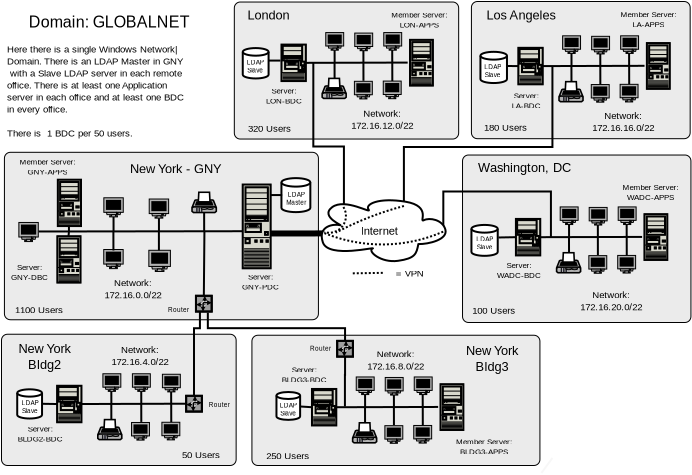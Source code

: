 <?xml version="1.0" encoding="UTF-8"?>
<dia:diagram xmlns:dia="http://www.lysator.liu.se/~alla/dia/">
  <dia:layer name="Background" visible="true">
    <dia:object type="Standard - Box" version="0" id="O0">
      <dia:attribute name="obj_pos">
        <dia:point val="1.075,16.256"/>
      </dia:attribute>
      <dia:attribute name="obj_bb">
        <dia:rectangle val="1.05,16.231;15.5,22.794"/>
      </dia:attribute>
      <dia:attribute name="elem_corner">
        <dia:point val="1.075,16.256"/>
      </dia:attribute>
      <dia:attribute name="elem_width">
        <dia:real val="14.4"/>
      </dia:attribute>
      <dia:attribute name="elem_height">
        <dia:real val="6.513"/>
      </dia:attribute>
      <dia:attribute name="border_width">
        <dia:real val="0.05"/>
      </dia:attribute>
      <dia:attribute name="inner_color">
        <dia:color val="#ebebeb"/>
      </dia:attribute>
      <dia:attribute name="show_background">
        <dia:boolean val="true"/>
      </dia:attribute>
      <dia:attribute name="corner_radius">
        <dia:real val="0.3"/>
      </dia:attribute>
    </dia:object>
    <dia:object type="Standard - Box" version="0" id="O1">
      <dia:attribute name="obj_pos">
        <dia:point val="0.195,-0.406"/>
      </dia:attribute>
      <dia:attribute name="obj_bb">
        <dia:rectangle val="0.17,-0.431;11.437,6.472"/>
      </dia:attribute>
      <dia:attribute name="elem_corner">
        <dia:point val="0.195,-0.406"/>
      </dia:attribute>
      <dia:attribute name="elem_width">
        <dia:real val="11.217"/>
      </dia:attribute>
      <dia:attribute name="elem_height">
        <dia:real val="6.853"/>
      </dia:attribute>
      <dia:attribute name="border_width">
        <dia:real val="0.05"/>
      </dia:attribute>
      <dia:attribute name="inner_color">
        <dia:color val="#ebebeb"/>
      </dia:attribute>
      <dia:attribute name="show_background">
        <dia:boolean val="true"/>
      </dia:attribute>
      <dia:attribute name="corner_radius">
        <dia:real val="0.3"/>
      </dia:attribute>
    </dia:object>
    <dia:object type="Standard - Box" version="0" id="O2">
      <dia:attribute name="obj_pos">
        <dia:point val="12.05,-0.431"/>
      </dia:attribute>
      <dia:attribute name="obj_bb">
        <dia:rectangle val="12.025,-0.456;23.012,6.454"/>
      </dia:attribute>
      <dia:attribute name="elem_corner">
        <dia:point val="12.05,-0.431"/>
      </dia:attribute>
      <dia:attribute name="elem_width">
        <dia:real val="10.937"/>
      </dia:attribute>
      <dia:attribute name="elem_height">
        <dia:real val="6.86"/>
      </dia:attribute>
      <dia:attribute name="border_width">
        <dia:real val="0.05"/>
      </dia:attribute>
      <dia:attribute name="inner_color">
        <dia:color val="#ebebeb"/>
      </dia:attribute>
      <dia:attribute name="show_background">
        <dia:boolean val="true"/>
      </dia:attribute>
      <dia:attribute name="corner_radius">
        <dia:real val="0.3"/>
      </dia:attribute>
    </dia:object>
    <dia:object type="Standard - Box" version="0" id="O3">
      <dia:attribute name="obj_pos">
        <dia:point val="11.605,7.244"/>
      </dia:attribute>
      <dia:attribute name="obj_bb">
        <dia:rectangle val="11.58,7.219;23.052,15.643"/>
      </dia:attribute>
      <dia:attribute name="elem_corner">
        <dia:point val="11.605,7.244"/>
      </dia:attribute>
      <dia:attribute name="elem_width">
        <dia:real val="11.421"/>
      </dia:attribute>
      <dia:attribute name="elem_height">
        <dia:real val="8.375"/>
      </dia:attribute>
      <dia:attribute name="border_width">
        <dia:real val="0.05"/>
      </dia:attribute>
      <dia:attribute name="inner_color">
        <dia:color val="#ebebeb"/>
      </dia:attribute>
      <dia:attribute name="show_background">
        <dia:boolean val="true"/>
      </dia:attribute>
      <dia:attribute name="corner_radius">
        <dia:real val="0.3"/>
      </dia:attribute>
    </dia:object>
    <dia:object type="Standard - Box" version="0" id="O4">
      <dia:attribute name="obj_pos">
        <dia:point val="-11.3,7.109"/>
      </dia:attribute>
      <dia:attribute name="obj_bb">
        <dia:rectangle val="-11.325,7.084;4.425,15.506"/>
      </dia:attribute>
      <dia:attribute name="elem_corner">
        <dia:point val="-11.3,7.109"/>
      </dia:attribute>
      <dia:attribute name="elem_width">
        <dia:real val="15.7"/>
      </dia:attribute>
      <dia:attribute name="elem_height">
        <dia:real val="8.372"/>
      </dia:attribute>
      <dia:attribute name="border_width">
        <dia:real val="0.05"/>
      </dia:attribute>
      <dia:attribute name="inner_color">
        <dia:color val="#ebebeb"/>
      </dia:attribute>
      <dia:attribute name="show_background">
        <dia:boolean val="true"/>
      </dia:attribute>
      <dia:attribute name="corner_radius">
        <dia:real val="0.3"/>
      </dia:attribute>
    </dia:object>
    <dia:object type="Standard - Line" version="0" id="O5">
      <dia:attribute name="obj_pos">
        <dia:point val="1.95,11.168"/>
      </dia:attribute>
      <dia:attribute name="obj_bb">
        <dia:rectangle val="1.799,11.015;4.961,11.319"/>
      </dia:attribute>
      <dia:attribute name="conn_endpoints">
        <dia:point val="1.95,11.168"/>
        <dia:point val="4.811,11.165"/>
      </dia:attribute>
      <dia:attribute name="numcp">
        <dia:int val="1"/>
      </dia:attribute>
      <dia:attribute name="line_width">
        <dia:real val="0.3"/>
      </dia:attribute>
    </dia:object>
    <dia:object type="Standard - ZigZagLine" version="0" id="O6">
      <dia:attribute name="obj_pos">
        <dia:point val="4.145,2.624"/>
      </dia:attribute>
      <dia:attribute name="obj_bb">
        <dia:rectangle val="4.095,2.574;5.725,9.994"/>
      </dia:attribute>
      <dia:attribute name="orth_points">
        <dia:point val="4.145,2.624"/>
        <dia:point val="4.145,6.819"/>
        <dia:point val="5.675,6.819"/>
        <dia:point val="5.675,9.944"/>
      </dia:attribute>
      <dia:attribute name="orth_orient">
        <dia:enum val="1"/>
        <dia:enum val="0"/>
        <dia:enum val="1"/>
      </dia:attribute>
    </dia:object>
    <dia:object type="Standard - ZigZagLine" version="0" id="O7">
      <dia:attribute name="obj_pos">
        <dia:point val="16.1,2.794"/>
      </dia:attribute>
      <dia:attribute name="obj_bb">
        <dia:rectangle val="8.624,2.744;16.15,9.937"/>
      </dia:attribute>
      <dia:attribute name="orth_points">
        <dia:point val="16.1,2.794"/>
        <dia:point val="16.1,6.844"/>
        <dia:point val="8.674,6.844"/>
        <dia:point val="8.674,9.887"/>
      </dia:attribute>
      <dia:attribute name="orth_orient">
        <dia:enum val="1"/>
        <dia:enum val="0"/>
        <dia:enum val="1"/>
      </dia:attribute>
    </dia:object>
    <dia:object type="Network - Router Symbol" version="0" id="O8">
      <dia:attribute name="obj_pos">
        <dia:point val="-1.723,14.284"/>
      </dia:attribute>
      <dia:attribute name="obj_bb">
        <dia:rectangle val="-1.773,14.234;-0.885,15.121"/>
      </dia:attribute>
      <dia:attribute name="elem_corner">
        <dia:point val="-1.723,14.284"/>
      </dia:attribute>
      <dia:attribute name="elem_width">
        <dia:real val="0.787"/>
      </dia:attribute>
      <dia:attribute name="elem_height">
        <dia:real val="0.787"/>
      </dia:attribute>
      <dia:attribute name="show_background">
        <dia:boolean val="true"/>
      </dia:attribute>
      <dia:attribute name="flip_horizontal">
        <dia:boolean val="false"/>
      </dia:attribute>
      <dia:attribute name="flip_vertical">
        <dia:boolean val="false"/>
      </dia:attribute>
      <dia:attribute name="padding">
        <dia:real val="0.354"/>
      </dia:attribute>
    </dia:object>
    <dia:object type="Standard - Line" version="0" id="O9">
      <dia:attribute name="obj_pos">
        <dia:point val="-1.3,11.069"/>
      </dia:attribute>
      <dia:attribute name="obj_bb">
        <dia:rectangle val="-1.379,11.018;-1.25,14.334"/>
      </dia:attribute>
      <dia:attribute name="conn_endpoints">
        <dia:point val="-1.3,11.069"/>
        <dia:point val="-1.329,14.284"/>
      </dia:attribute>
      <dia:attribute name="numcp">
        <dia:int val="1"/>
      </dia:attribute>
      <dia:connections>
        <dia:connection handle="1" to="O8" connection="1"/>
      </dia:connections>
    </dia:object>
    <dia:object type="Standard - Text" version="0" id="O10">
      <dia:attribute name="obj_pos">
        <dia:point val="-6.078,0.867"/>
      </dia:attribute>
      <dia:attribute name="obj_bb">
        <dia:rectangle val="-11.087,0.007;-1.018,1.157"/>
      </dia:attribute>
      <dia:attribute name="text">
        <dia:composite type="text">
          <dia:attribute name="string">
            <dia:string>#Domain: GLOBALNET#</dia:string>
          </dia:attribute>
          <dia:attribute name="font">
            <dia:font name="Arial"/>
          </dia:attribute>
          <dia:attribute name="height">
            <dia:real val="1"/>
          </dia:attribute>
          <dia:attribute name="pos">
            <dia:point val="-6.078,0.867"/>
          </dia:attribute>
          <dia:attribute name="color">
            <dia:color val="#000000"/>
          </dia:attribute>
          <dia:attribute name="alignment">
            <dia:enum val="1"/>
          </dia:attribute>
        </dia:composite>
      </dia:attribute>
    </dia:object>
    <dia:object type="Standard - Text" version="0" id="O11">
      <dia:attribute name="obj_pos">
        <dia:point val="1.504,13.475"/>
      </dia:attribute>
      <dia:attribute name="obj_bb">
        <dia:rectangle val="0.367,13.02;2.692,14.17"/>
      </dia:attribute>
      <dia:attribute name="text">
        <dia:composite type="text">
          <dia:attribute name="string">
            <dia:string>#Server:
GNY-PDC#</dia:string>
          </dia:attribute>
          <dia:attribute name="font">
            <dia:font name="Arial"/>
          </dia:attribute>
          <dia:attribute name="height">
            <dia:real val="0.5"/>
          </dia:attribute>
          <dia:attribute name="pos">
            <dia:point val="1.504,13.475"/>
          </dia:attribute>
          <dia:attribute name="color">
            <dia:color val="#000000"/>
          </dia:attribute>
          <dia:attribute name="alignment">
            <dia:enum val="1"/>
          </dia:attribute>
        </dia:composite>
      </dia:attribute>
    </dia:object>
    <dia:object type="Standard - Line" version="0" id="O12">
      <dia:attribute name="obj_pos">
        <dia:point val="6.118,13.16"/>
      </dia:attribute>
      <dia:attribute name="obj_bb">
        <dia:rectangle val="6.067,13.085;7.769,13.211"/>
      </dia:attribute>
      <dia:attribute name="conn_endpoints">
        <dia:point val="6.118,13.16"/>
        <dia:point val="7.718,13.135"/>
      </dia:attribute>
      <dia:attribute name="numcp">
        <dia:int val="1"/>
      </dia:attribute>
      <dia:attribute name="line_style">
        <dia:enum val="4"/>
      </dia:attribute>
    </dia:object>
    <dia:object type="Standard - Text" version="0" id="O13">
      <dia:attribute name="obj_pos">
        <dia:point val="8.966,13.325"/>
      </dia:attribute>
      <dia:attribute name="obj_bb">
        <dia:rectangle val="8.098,12.839;9.833,13.439"/>
      </dia:attribute>
      <dia:attribute name="text">
        <dia:composite type="text">
          <dia:attribute name="string">
            <dia:string>#= VPN#</dia:string>
          </dia:attribute>
          <dia:attribute name="font">
            <dia:font name="Arial"/>
          </dia:attribute>
          <dia:attribute name="height">
            <dia:real val="0.6"/>
          </dia:attribute>
          <dia:attribute name="pos">
            <dia:point val="8.966,13.325"/>
          </dia:attribute>
          <dia:attribute name="color">
            <dia:color val="#000000"/>
          </dia:attribute>
          <dia:attribute name="alignment">
            <dia:enum val="1"/>
          </dia:attribute>
        </dia:composite>
      </dia:attribute>
    </dia:object>
    <dia:object type="Standard - ZigZagLine" version="0" id="O14">
      <dia:attribute name="obj_pos">
        <dia:point val="10.645,11.075"/>
      </dia:attribute>
      <dia:attribute name="obj_bb">
        <dia:rectangle val="10.595,9.019;16.075,11.418"/>
      </dia:attribute>
      <dia:attribute name="orth_points">
        <dia:point val="10.645,11.075"/>
        <dia:point val="10.645,9.069"/>
        <dia:point val="16.025,9.069"/>
        <dia:point val="16.025,11.368"/>
      </dia:attribute>
      <dia:attribute name="orth_orient">
        <dia:enum val="1"/>
        <dia:enum val="0"/>
        <dia:enum val="1"/>
      </dia:attribute>
      <dia:connections>
        <dia:connection handle="0" to="O62" connection="0"/>
      </dia:connections>
    </dia:object>
    <dia:object type="Standard - Text" version="0" id="O15">
      <dia:attribute name="obj_pos">
        <dia:point val="-2.6,15.094"/>
      </dia:attribute>
      <dia:attribute name="obj_bb">
        <dia:rectangle val="-3.207,14.72;-1.944,15.27"/>
      </dia:attribute>
      <dia:attribute name="text">
        <dia:composite type="text">
          <dia:attribute name="string">
            <dia:string>#Router#</dia:string>
          </dia:attribute>
          <dia:attribute name="font">
            <dia:font name="Arial"/>
          </dia:attribute>
          <dia:attribute name="height">
            <dia:real val="0.4"/>
          </dia:attribute>
          <dia:attribute name="pos">
            <dia:point val="-2.6,15.094"/>
          </dia:attribute>
          <dia:attribute name="color">
            <dia:color val="#000000"/>
          </dia:attribute>
          <dia:attribute name="alignment">
            <dia:enum val="1"/>
          </dia:attribute>
        </dia:composite>
      </dia:attribute>
    </dia:object>
    <dia:object type="Standard - Text" version="0" id="O16">
      <dia:attribute name="obj_pos">
        <dia:point val="4.5,17.031"/>
      </dia:attribute>
      <dia:attribute name="obj_bb">
        <dia:rectangle val="3.893,16.707;5.106,17.107"/>
      </dia:attribute>
      <dia:attribute name="text">
        <dia:composite type="text">
          <dia:attribute name="string">
            <dia:string>#Router#</dia:string>
          </dia:attribute>
          <dia:attribute name="font">
            <dia:font name="Arial"/>
          </dia:attribute>
          <dia:attribute name="height">
            <dia:real val="0.4"/>
          </dia:attribute>
          <dia:attribute name="pos">
            <dia:point val="4.5,17.031"/>
          </dia:attribute>
          <dia:attribute name="color">
            <dia:color val="#000000"/>
          </dia:attribute>
          <dia:attribute name="alignment">
            <dia:enum val="1"/>
          </dia:attribute>
        </dia:composite>
      </dia:attribute>
    </dia:object>
    <dia:group>
      <dia:object type="Network - A Minitower PC" version="0" id="O17">
        <dia:attribute name="obj_pos">
          <dia:point val="2.553,1.723"/>
        </dia:attribute>
        <dia:attribute name="obj_bb">
          <dia:rectangle val="2.503,1.673;3.82,3.598"/>
        </dia:attribute>
        <dia:attribute name="elem_corner">
          <dia:point val="2.553,1.723"/>
        </dia:attribute>
        <dia:attribute name="elem_width">
          <dia:real val="1.217"/>
        </dia:attribute>
        <dia:attribute name="elem_height">
          <dia:real val="1.825"/>
        </dia:attribute>
        <dia:attribute name="show_background">
          <dia:boolean val="true"/>
        </dia:attribute>
        <dia:attribute name="flip_horizontal">
          <dia:boolean val="false"/>
        </dia:attribute>
        <dia:attribute name="flip_vertical">
          <dia:boolean val="false"/>
        </dia:attribute>
        <dia:attribute name="padding">
          <dia:real val="0.354"/>
        </dia:attribute>
      </dia:object>
      <dia:object type="Network - Bus" version="0" id="O18">
        <dia:attribute name="obj_pos">
          <dia:point val="3.77,2.636"/>
        </dia:attribute>
        <dia:attribute name="obj_bb">
          <dia:rectangle val="3.72,1.625;8.862,3.591"/>
        </dia:attribute>
        <dia:attribute name="conn_endpoints">
          <dia:point val="3.77,2.636"/>
          <dia:point val="8.812,2.623"/>
        </dia:attribute>
        <dia:attribute name="bus_handles">
          <dia:point val="5.209,3.591"/>
          <dia:point val="5.208,1.632"/>
          <dia:point val="6.652,3.534"/>
          <dia:point val="6.648,1.629"/>
          <dia:point val="8.095,3.552"/>
          <dia:point val="8.089,1.625"/>
        </dia:attribute>
        <dia:connections>
          <dia:connection handle="0" to="O17" connection="5"/>
        </dia:connections>
      </dia:object>
      <dia:object type="Network - General Monitor (With Stand)" version="0" id="O19">
        <dia:attribute name="obj_pos">
          <dia:point val="6.199,3.559"/>
        </dia:attribute>
        <dia:attribute name="obj_bb">
          <dia:rectangle val="6.174,3.534;7.12,5.27"/>
        </dia:attribute>
        <dia:attribute name="elem_corner">
          <dia:point val="6.199,3.559"/>
        </dia:attribute>
        <dia:attribute name="elem_width">
          <dia:real val="0.896"/>
        </dia:attribute>
        <dia:attribute name="elem_height">
          <dia:real val="0.881"/>
        </dia:attribute>
        <dia:attribute name="show_background">
          <dia:boolean val="true"/>
        </dia:attribute>
        <dia:attribute name="flip_horizontal">
          <dia:boolean val="false"/>
        </dia:attribute>
        <dia:attribute name="flip_vertical">
          <dia:boolean val="false"/>
        </dia:attribute>
        <dia:attribute name="padding">
          <dia:real val="0.354"/>
        </dia:attribute>
        <dia:attribute name="text">
          <dia:composite type="text">
            <dia:attribute name="string">
              <dia:string>##</dia:string>
            </dia:attribute>
            <dia:attribute name="font">
              <dia:font name="Courier"/>
            </dia:attribute>
            <dia:attribute name="height">
              <dia:real val="0.8"/>
            </dia:attribute>
            <dia:attribute name="pos">
              <dia:point val="6.647,5.065"/>
            </dia:attribute>
            <dia:attribute name="color">
              <dia:color val="#000000"/>
            </dia:attribute>
            <dia:attribute name="alignment">
              <dia:enum val="1"/>
            </dia:attribute>
          </dia:composite>
        </dia:attribute>
      </dia:object>
      <dia:object type="Network - General Monitor (With Stand)" version="0" id="O20">
        <dia:attribute name="obj_pos">
          <dia:point val="7.642,3.548"/>
        </dia:attribute>
        <dia:attribute name="obj_bb">
          <dia:rectangle val="7.617,3.523;8.562,5.259"/>
        </dia:attribute>
        <dia:attribute name="elem_corner">
          <dia:point val="7.642,3.548"/>
        </dia:attribute>
        <dia:attribute name="elem_width">
          <dia:real val="0.896"/>
        </dia:attribute>
        <dia:attribute name="elem_height">
          <dia:real val="0.881"/>
        </dia:attribute>
        <dia:attribute name="show_background">
          <dia:boolean val="true"/>
        </dia:attribute>
        <dia:attribute name="flip_horizontal">
          <dia:boolean val="false"/>
        </dia:attribute>
        <dia:attribute name="flip_vertical">
          <dia:boolean val="false"/>
        </dia:attribute>
        <dia:attribute name="padding">
          <dia:real val="0.354"/>
        </dia:attribute>
        <dia:attribute name="text">
          <dia:composite type="text">
            <dia:attribute name="string">
              <dia:string>##</dia:string>
            </dia:attribute>
            <dia:attribute name="font">
              <dia:font name="Courier"/>
            </dia:attribute>
            <dia:attribute name="height">
              <dia:real val="0.8"/>
            </dia:attribute>
            <dia:attribute name="pos">
              <dia:point val="8.089,5.054"/>
            </dia:attribute>
            <dia:attribute name="color">
              <dia:color val="#000000"/>
            </dia:attribute>
            <dia:attribute name="alignment">
              <dia:enum val="1"/>
            </dia:attribute>
          </dia:composite>
        </dia:attribute>
      </dia:object>
      <dia:object type="Network - General Monitor (With Stand)" version="0" id="O21">
        <dia:attribute name="obj_pos">
          <dia:point val="4.767,1.123"/>
        </dia:attribute>
        <dia:attribute name="obj_bb">
          <dia:rectangle val="4.742,1.098;5.687,2.834"/>
        </dia:attribute>
        <dia:attribute name="elem_corner">
          <dia:point val="4.767,1.123"/>
        </dia:attribute>
        <dia:attribute name="elem_width">
          <dia:real val="0.896"/>
        </dia:attribute>
        <dia:attribute name="elem_height">
          <dia:real val="0.881"/>
        </dia:attribute>
        <dia:attribute name="show_background">
          <dia:boolean val="true"/>
        </dia:attribute>
        <dia:attribute name="flip_horizontal">
          <dia:boolean val="false"/>
        </dia:attribute>
        <dia:attribute name="flip_vertical">
          <dia:boolean val="false"/>
        </dia:attribute>
        <dia:attribute name="padding">
          <dia:real val="0.354"/>
        </dia:attribute>
        <dia:attribute name="text">
          <dia:composite type="text">
            <dia:attribute name="string">
              <dia:string>##</dia:string>
            </dia:attribute>
            <dia:attribute name="font">
              <dia:font name="Courier"/>
            </dia:attribute>
            <dia:attribute name="height">
              <dia:real val="0.8"/>
            </dia:attribute>
            <dia:attribute name="pos">
              <dia:point val="5.214,2.629"/>
            </dia:attribute>
            <dia:attribute name="color">
              <dia:color val="#000000"/>
            </dia:attribute>
            <dia:attribute name="alignment">
              <dia:enum val="1"/>
            </dia:attribute>
          </dia:composite>
        </dia:attribute>
      </dia:object>
      <dia:object type="Network - General Monitor (With Stand)" version="0" id="O22">
        <dia:attribute name="obj_pos">
          <dia:point val="6.217,1.148"/>
        </dia:attribute>
        <dia:attribute name="obj_bb">
          <dia:rectangle val="6.192,1.123;7.137,2.859"/>
        </dia:attribute>
        <dia:attribute name="elem_corner">
          <dia:point val="6.217,1.148"/>
        </dia:attribute>
        <dia:attribute name="elem_width">
          <dia:real val="0.896"/>
        </dia:attribute>
        <dia:attribute name="elem_height">
          <dia:real val="0.881"/>
        </dia:attribute>
        <dia:attribute name="show_background">
          <dia:boolean val="true"/>
        </dia:attribute>
        <dia:attribute name="flip_horizontal">
          <dia:boolean val="false"/>
        </dia:attribute>
        <dia:attribute name="flip_vertical">
          <dia:boolean val="false"/>
        </dia:attribute>
        <dia:attribute name="padding">
          <dia:real val="0.354"/>
        </dia:attribute>
        <dia:attribute name="text">
          <dia:composite type="text">
            <dia:attribute name="string">
              <dia:string>##</dia:string>
            </dia:attribute>
            <dia:attribute name="font">
              <dia:font name="Courier"/>
            </dia:attribute>
            <dia:attribute name="height">
              <dia:real val="0.8"/>
            </dia:attribute>
            <dia:attribute name="pos">
              <dia:point val="6.664,2.654"/>
            </dia:attribute>
            <dia:attribute name="color">
              <dia:color val="#000000"/>
            </dia:attribute>
            <dia:attribute name="alignment">
              <dia:enum val="1"/>
            </dia:attribute>
          </dia:composite>
        </dia:attribute>
      </dia:object>
      <dia:object type="Network - General Monitor (With Stand)" version="0" id="O23">
        <dia:attribute name="obj_pos">
          <dia:point val="7.667,1.123"/>
        </dia:attribute>
        <dia:attribute name="obj_bb">
          <dia:rectangle val="7.642,1.098;8.587,2.834"/>
        </dia:attribute>
        <dia:attribute name="elem_corner">
          <dia:point val="7.667,1.123"/>
        </dia:attribute>
        <dia:attribute name="elem_width">
          <dia:real val="0.896"/>
        </dia:attribute>
        <dia:attribute name="elem_height">
          <dia:real val="0.881"/>
        </dia:attribute>
        <dia:attribute name="show_background">
          <dia:boolean val="true"/>
        </dia:attribute>
        <dia:attribute name="flip_horizontal">
          <dia:boolean val="false"/>
        </dia:attribute>
        <dia:attribute name="flip_vertical">
          <dia:boolean val="false"/>
        </dia:attribute>
        <dia:attribute name="padding">
          <dia:real val="0.354"/>
        </dia:attribute>
        <dia:attribute name="text">
          <dia:composite type="text">
            <dia:attribute name="string">
              <dia:string>##</dia:string>
            </dia:attribute>
            <dia:attribute name="font">
              <dia:font name="Courier"/>
            </dia:attribute>
            <dia:attribute name="height">
              <dia:real val="0.8"/>
            </dia:attribute>
            <dia:attribute name="pos">
              <dia:point val="8.114,2.629"/>
            </dia:attribute>
            <dia:attribute name="color">
              <dia:color val="#000000"/>
            </dia:attribute>
            <dia:attribute name="alignment">
              <dia:enum val="1"/>
            </dia:attribute>
          </dia:composite>
        </dia:attribute>
      </dia:object>
      <dia:object type="Network - General Printer" version="0" id="O24">
        <dia:attribute name="obj_pos">
          <dia:point val="4.587,3.415"/>
        </dia:attribute>
        <dia:attribute name="obj_bb">
          <dia:rectangle val="4.547,3.375;5.827,5.255"/>
        </dia:attribute>
        <dia:attribute name="elem_corner">
          <dia:point val="4.587,3.415"/>
        </dia:attribute>
        <dia:attribute name="elem_width">
          <dia:real val="1.2"/>
        </dia:attribute>
        <dia:attribute name="elem_height">
          <dia:real val="1"/>
        </dia:attribute>
        <dia:attribute name="show_background">
          <dia:boolean val="true"/>
        </dia:attribute>
        <dia:attribute name="flip_horizontal">
          <dia:boolean val="false"/>
        </dia:attribute>
        <dia:attribute name="flip_vertical">
          <dia:boolean val="false"/>
        </dia:attribute>
        <dia:attribute name="padding">
          <dia:real val="0.354"/>
        </dia:attribute>
        <dia:attribute name="text">
          <dia:composite type="text">
            <dia:attribute name="string">
              <dia:string>##</dia:string>
            </dia:attribute>
            <dia:attribute name="font">
              <dia:font name="Courier"/>
            </dia:attribute>
            <dia:attribute name="height">
              <dia:real val="0.8"/>
            </dia:attribute>
            <dia:attribute name="pos">
              <dia:point val="5.187,5.05"/>
            </dia:attribute>
            <dia:attribute name="color">
              <dia:color val="#000000"/>
            </dia:attribute>
            <dia:attribute name="alignment">
              <dia:enum val="1"/>
            </dia:attribute>
          </dia:composite>
        </dia:attribute>
      </dia:object>
      <dia:object type="Network - A Miditower PC" version="0" id="O25">
        <dia:attribute name="obj_pos">
          <dia:point val="8.979,1.486"/>
        </dia:attribute>
        <dia:attribute name="obj_bb">
          <dia:rectangle val="8.93,1.436;10.173,3.823"/>
        </dia:attribute>
        <dia:attribute name="elem_corner">
          <dia:point val="8.979,1.486"/>
        </dia:attribute>
        <dia:attribute name="elem_width">
          <dia:real val="1.144"/>
        </dia:attribute>
        <dia:attribute name="elem_height">
          <dia:real val="2.288"/>
        </dia:attribute>
        <dia:attribute name="show_background">
          <dia:boolean val="true"/>
        </dia:attribute>
        <dia:attribute name="flip_horizontal">
          <dia:boolean val="false"/>
        </dia:attribute>
        <dia:attribute name="flip_vertical">
          <dia:boolean val="false"/>
        </dia:attribute>
        <dia:attribute name="padding">
          <dia:real val="0.354"/>
        </dia:attribute>
      </dia:object>
    </dia:group>
    <dia:object type="Standard - Text" version="0" id="O26">
      <dia:attribute name="obj_pos">
        <dia:point val="7.592,5.334"/>
      </dia:attribute>
      <dia:attribute name="obj_bb">
        <dia:rectangle val="5.634,4.798;9.6,6.148"/>
      </dia:attribute>
      <dia:attribute name="text">
        <dia:composite type="text">
          <dia:attribute name="string">
            <dia:string>#Network:
172.16.12.0/22#</dia:string>
          </dia:attribute>
          <dia:attribute name="font">
            <dia:font name="Arial"/>
          </dia:attribute>
          <dia:attribute name="height">
            <dia:real val="0.6"/>
          </dia:attribute>
          <dia:attribute name="pos">
            <dia:point val="7.592,5.334"/>
          </dia:attribute>
          <dia:attribute name="color">
            <dia:color val="#000000"/>
          </dia:attribute>
          <dia:attribute name="alignment">
            <dia:enum val="1"/>
          </dia:attribute>
        </dia:composite>
      </dia:attribute>
    </dia:object>
    <dia:object type="Standard - Text" version="0" id="O27">
      <dia:attribute name="obj_pos">
        <dia:point val="2.675,4.169"/>
      </dia:attribute>
      <dia:attribute name="obj_bb">
        <dia:rectangle val="1.572,3.714;3.827,4.864"/>
      </dia:attribute>
      <dia:attribute name="text">
        <dia:composite type="text">
          <dia:attribute name="string">
            <dia:string>#Server:
LON-BDC#</dia:string>
          </dia:attribute>
          <dia:attribute name="font">
            <dia:font name="Arial"/>
          </dia:attribute>
          <dia:attribute name="height">
            <dia:real val="0.5"/>
          </dia:attribute>
          <dia:attribute name="pos">
            <dia:point val="2.675,4.169"/>
          </dia:attribute>
          <dia:attribute name="color">
            <dia:color val="#000000"/>
          </dia:attribute>
          <dia:attribute name="alignment">
            <dia:enum val="1"/>
          </dia:attribute>
        </dia:composite>
      </dia:attribute>
    </dia:object>
    <dia:object type="Standard - Text" version="0" id="O28">
      <dia:attribute name="obj_pos">
        <dia:point val="9.447,0.375"/>
      </dia:attribute>
      <dia:attribute name="obj_bb">
        <dia:rectangle val="7.639,-0.08;11.305,1.07"/>
      </dia:attribute>
      <dia:attribute name="text">
        <dia:composite type="text">
          <dia:attribute name="string">
            <dia:string>#Member Server:
LON-APPS#</dia:string>
          </dia:attribute>
          <dia:attribute name="font">
            <dia:font name="Arial"/>
          </dia:attribute>
          <dia:attribute name="height">
            <dia:real val="0.5"/>
          </dia:attribute>
          <dia:attribute name="pos">
            <dia:point val="9.447,0.375"/>
          </dia:attribute>
          <dia:attribute name="color">
            <dia:color val="#000000"/>
          </dia:attribute>
          <dia:attribute name="alignment">
            <dia:enum val="1"/>
          </dia:attribute>
        </dia:composite>
      </dia:attribute>
    </dia:object>
    <dia:object type="Network - Storage" version="0" id="O29">
      <dia:attribute name="obj_pos">
        <dia:point val="0.617,1.898"/>
      </dia:attribute>
      <dia:attribute name="obj_bb">
        <dia:rectangle val="0.567,1.848;1.958,4.217"/>
      </dia:attribute>
      <dia:attribute name="elem_corner">
        <dia:point val="0.617,1.898"/>
      </dia:attribute>
      <dia:attribute name="elem_width">
        <dia:real val="1.291"/>
      </dia:attribute>
      <dia:attribute name="elem_height">
        <dia:real val="1.519"/>
      </dia:attribute>
      <dia:attribute name="show_background">
        <dia:boolean val="true"/>
      </dia:attribute>
      <dia:attribute name="flip_horizontal">
        <dia:boolean val="false"/>
      </dia:attribute>
      <dia:attribute name="flip_vertical">
        <dia:boolean val="false"/>
      </dia:attribute>
      <dia:attribute name="padding">
        <dia:real val="0.354"/>
      </dia:attribute>
      <dia:attribute name="text">
        <dia:composite type="text">
          <dia:attribute name="string">
            <dia:string>##</dia:string>
          </dia:attribute>
          <dia:attribute name="font">
            <dia:font name="Courier"/>
          </dia:attribute>
          <dia:attribute name="height">
            <dia:real val="0.8"/>
          </dia:attribute>
          <dia:attribute name="pos">
            <dia:point val="1.377,4.012"/>
          </dia:attribute>
          <dia:attribute name="color">
            <dia:color val="#000000"/>
          </dia:attribute>
          <dia:attribute name="alignment">
            <dia:enum val="1"/>
          </dia:attribute>
        </dia:composite>
      </dia:attribute>
    </dia:object>
    <dia:object type="Standard - Line" version="0" id="O30">
      <dia:attribute name="obj_pos">
        <dia:point val="1.928,2.523"/>
      </dia:attribute>
      <dia:attribute name="obj_bb">
        <dia:rectangle val="1.878,2.473;2.553,2.573"/>
      </dia:attribute>
      <dia:attribute name="conn_endpoints">
        <dia:point val="1.928,2.523"/>
        <dia:point val="2.503,2.523"/>
      </dia:attribute>
      <dia:attribute name="numcp">
        <dia:int val="1"/>
      </dia:attribute>
    </dia:object>
    <dia:object type="Standard - Text" version="0" id="O31">
      <dia:attribute name="obj_pos">
        <dia:point val="1.242,2.722"/>
      </dia:attribute>
      <dia:attribute name="obj_bb">
        <dia:rectangle val="0.727,2.398;1.757,3.198"/>
      </dia:attribute>
      <dia:attribute name="text">
        <dia:composite type="text">
          <dia:attribute name="string">
            <dia:string>#LDAP
Slave#</dia:string>
          </dia:attribute>
          <dia:attribute name="font">
            <dia:font name="Arial"/>
          </dia:attribute>
          <dia:attribute name="height">
            <dia:real val="0.4"/>
          </dia:attribute>
          <dia:attribute name="pos">
            <dia:point val="1.242,2.722"/>
          </dia:attribute>
          <dia:attribute name="color">
            <dia:color val="#000000"/>
          </dia:attribute>
          <dia:attribute name="alignment">
            <dia:enum val="1"/>
          </dia:attribute>
        </dia:composite>
      </dia:attribute>
    </dia:object>
    <dia:group>
      <dia:object type="Network - A Minitower PC" version="0" id="O32">
        <dia:attribute name="obj_pos">
          <dia:point val="14.397,1.885"/>
        </dia:attribute>
        <dia:attribute name="obj_bb">
          <dia:rectangle val="14.347,1.835;15.664,3.76"/>
        </dia:attribute>
        <dia:attribute name="elem_corner">
          <dia:point val="14.397,1.885"/>
        </dia:attribute>
        <dia:attribute name="elem_width">
          <dia:real val="1.217"/>
        </dia:attribute>
        <dia:attribute name="elem_height">
          <dia:real val="1.825"/>
        </dia:attribute>
        <dia:attribute name="show_background">
          <dia:boolean val="true"/>
        </dia:attribute>
        <dia:attribute name="flip_horizontal">
          <dia:boolean val="false"/>
        </dia:attribute>
        <dia:attribute name="flip_vertical">
          <dia:boolean val="false"/>
        </dia:attribute>
        <dia:attribute name="padding">
          <dia:real val="0.354"/>
        </dia:attribute>
      </dia:object>
      <dia:object type="Network - Bus" version="0" id="O33">
        <dia:attribute name="obj_pos">
          <dia:point val="15.614,2.798"/>
        </dia:attribute>
        <dia:attribute name="obj_bb">
          <dia:rectangle val="15.564,1.787;20.706,3.753"/>
        </dia:attribute>
        <dia:attribute name="conn_endpoints">
          <dia:point val="15.614,2.798"/>
          <dia:point val="20.655,2.785"/>
        </dia:attribute>
        <dia:attribute name="bus_handles">
          <dia:point val="17.053,3.753"/>
          <dia:point val="17.052,1.794"/>
          <dia:point val="18.496,3.696"/>
          <dia:point val="18.492,1.791"/>
          <dia:point val="19.939,3.714"/>
          <dia:point val="19.933,1.787"/>
        </dia:attribute>
        <dia:connections>
          <dia:connection handle="0" to="O32" connection="5"/>
        </dia:connections>
      </dia:object>
      <dia:object type="Network - General Monitor (With Stand)" version="0" id="O34">
        <dia:attribute name="obj_pos">
          <dia:point val="18.043,3.721"/>
        </dia:attribute>
        <dia:attribute name="obj_bb">
          <dia:rectangle val="18.018,3.696;18.964,5.432"/>
        </dia:attribute>
        <dia:attribute name="elem_corner">
          <dia:point val="18.043,3.721"/>
        </dia:attribute>
        <dia:attribute name="elem_width">
          <dia:real val="0.896"/>
        </dia:attribute>
        <dia:attribute name="elem_height">
          <dia:real val="0.881"/>
        </dia:attribute>
        <dia:attribute name="show_background">
          <dia:boolean val="true"/>
        </dia:attribute>
        <dia:attribute name="flip_horizontal">
          <dia:boolean val="false"/>
        </dia:attribute>
        <dia:attribute name="flip_vertical">
          <dia:boolean val="false"/>
        </dia:attribute>
        <dia:attribute name="padding">
          <dia:real val="0.354"/>
        </dia:attribute>
        <dia:attribute name="text">
          <dia:composite type="text">
            <dia:attribute name="string">
              <dia:string>##</dia:string>
            </dia:attribute>
            <dia:attribute name="font">
              <dia:font name="Courier"/>
            </dia:attribute>
            <dia:attribute name="height">
              <dia:real val="0.8"/>
            </dia:attribute>
            <dia:attribute name="pos">
              <dia:point val="18.491,5.227"/>
            </dia:attribute>
            <dia:attribute name="color">
              <dia:color val="#000000"/>
            </dia:attribute>
            <dia:attribute name="alignment">
              <dia:enum val="1"/>
            </dia:attribute>
          </dia:composite>
        </dia:attribute>
      </dia:object>
      <dia:object type="Network - General Monitor (With Stand)" version="0" id="O35">
        <dia:attribute name="obj_pos">
          <dia:point val="19.485,3.71"/>
        </dia:attribute>
        <dia:attribute name="obj_bb">
          <dia:rectangle val="19.46,3.685;20.406,5.421"/>
        </dia:attribute>
        <dia:attribute name="elem_corner">
          <dia:point val="19.485,3.71"/>
        </dia:attribute>
        <dia:attribute name="elem_width">
          <dia:real val="0.896"/>
        </dia:attribute>
        <dia:attribute name="elem_height">
          <dia:real val="0.881"/>
        </dia:attribute>
        <dia:attribute name="show_background">
          <dia:boolean val="true"/>
        </dia:attribute>
        <dia:attribute name="flip_horizontal">
          <dia:boolean val="false"/>
        </dia:attribute>
        <dia:attribute name="flip_vertical">
          <dia:boolean val="false"/>
        </dia:attribute>
        <dia:attribute name="padding">
          <dia:real val="0.354"/>
        </dia:attribute>
        <dia:attribute name="text">
          <dia:composite type="text">
            <dia:attribute name="string">
              <dia:string>##</dia:string>
            </dia:attribute>
            <dia:attribute name="font">
              <dia:font name="Courier"/>
            </dia:attribute>
            <dia:attribute name="height">
              <dia:real val="0.8"/>
            </dia:attribute>
            <dia:attribute name="pos">
              <dia:point val="19.933,5.216"/>
            </dia:attribute>
            <dia:attribute name="color">
              <dia:color val="#000000"/>
            </dia:attribute>
            <dia:attribute name="alignment">
              <dia:enum val="1"/>
            </dia:attribute>
          </dia:composite>
        </dia:attribute>
      </dia:object>
      <dia:object type="Network - General Monitor (With Stand)" version="0" id="O36">
        <dia:attribute name="obj_pos">
          <dia:point val="16.61,1.285"/>
        </dia:attribute>
        <dia:attribute name="obj_bb">
          <dia:rectangle val="16.585,1.26;17.531,2.996"/>
        </dia:attribute>
        <dia:attribute name="elem_corner">
          <dia:point val="16.61,1.285"/>
        </dia:attribute>
        <dia:attribute name="elem_width">
          <dia:real val="0.896"/>
        </dia:attribute>
        <dia:attribute name="elem_height">
          <dia:real val="0.881"/>
        </dia:attribute>
        <dia:attribute name="show_background">
          <dia:boolean val="true"/>
        </dia:attribute>
        <dia:attribute name="flip_horizontal">
          <dia:boolean val="false"/>
        </dia:attribute>
        <dia:attribute name="flip_vertical">
          <dia:boolean val="false"/>
        </dia:attribute>
        <dia:attribute name="padding">
          <dia:real val="0.354"/>
        </dia:attribute>
        <dia:attribute name="text">
          <dia:composite type="text">
            <dia:attribute name="string">
              <dia:string>##</dia:string>
            </dia:attribute>
            <dia:attribute name="font">
              <dia:font name="Courier"/>
            </dia:attribute>
            <dia:attribute name="height">
              <dia:real val="0.8"/>
            </dia:attribute>
            <dia:attribute name="pos">
              <dia:point val="17.058,2.791"/>
            </dia:attribute>
            <dia:attribute name="color">
              <dia:color val="#000000"/>
            </dia:attribute>
            <dia:attribute name="alignment">
              <dia:enum val="1"/>
            </dia:attribute>
          </dia:composite>
        </dia:attribute>
      </dia:object>
      <dia:object type="Network - General Monitor (With Stand)" version="0" id="O37">
        <dia:attribute name="obj_pos">
          <dia:point val="18.061,1.31"/>
        </dia:attribute>
        <dia:attribute name="obj_bb">
          <dia:rectangle val="18.035,1.285;18.981,3.021"/>
        </dia:attribute>
        <dia:attribute name="elem_corner">
          <dia:point val="18.061,1.31"/>
        </dia:attribute>
        <dia:attribute name="elem_width">
          <dia:real val="0.896"/>
        </dia:attribute>
        <dia:attribute name="elem_height">
          <dia:real val="0.881"/>
        </dia:attribute>
        <dia:attribute name="show_background">
          <dia:boolean val="true"/>
        </dia:attribute>
        <dia:attribute name="flip_horizontal">
          <dia:boolean val="false"/>
        </dia:attribute>
        <dia:attribute name="flip_vertical">
          <dia:boolean val="false"/>
        </dia:attribute>
        <dia:attribute name="padding">
          <dia:real val="0.354"/>
        </dia:attribute>
        <dia:attribute name="text">
          <dia:composite type="text">
            <dia:attribute name="string">
              <dia:string>##</dia:string>
            </dia:attribute>
            <dia:attribute name="font">
              <dia:font name="Courier"/>
            </dia:attribute>
            <dia:attribute name="height">
              <dia:real val="0.8"/>
            </dia:attribute>
            <dia:attribute name="pos">
              <dia:point val="18.508,2.816"/>
            </dia:attribute>
            <dia:attribute name="color">
              <dia:color val="#000000"/>
            </dia:attribute>
            <dia:attribute name="alignment">
              <dia:enum val="1"/>
            </dia:attribute>
          </dia:composite>
        </dia:attribute>
      </dia:object>
      <dia:object type="Network - General Monitor (With Stand)" version="0" id="O38">
        <dia:attribute name="obj_pos">
          <dia:point val="19.511,1.285"/>
        </dia:attribute>
        <dia:attribute name="obj_bb">
          <dia:rectangle val="19.485,1.26;20.431,2.996"/>
        </dia:attribute>
        <dia:attribute name="elem_corner">
          <dia:point val="19.511,1.285"/>
        </dia:attribute>
        <dia:attribute name="elem_width">
          <dia:real val="0.896"/>
        </dia:attribute>
        <dia:attribute name="elem_height">
          <dia:real val="0.881"/>
        </dia:attribute>
        <dia:attribute name="show_background">
          <dia:boolean val="true"/>
        </dia:attribute>
        <dia:attribute name="flip_horizontal">
          <dia:boolean val="false"/>
        </dia:attribute>
        <dia:attribute name="flip_vertical">
          <dia:boolean val="false"/>
        </dia:attribute>
        <dia:attribute name="padding">
          <dia:real val="0.354"/>
        </dia:attribute>
        <dia:attribute name="text">
          <dia:composite type="text">
            <dia:attribute name="string">
              <dia:string>##</dia:string>
            </dia:attribute>
            <dia:attribute name="font">
              <dia:font name="Courier"/>
            </dia:attribute>
            <dia:attribute name="height">
              <dia:real val="0.8"/>
            </dia:attribute>
            <dia:attribute name="pos">
              <dia:point val="19.958,2.791"/>
            </dia:attribute>
            <dia:attribute name="color">
              <dia:color val="#000000"/>
            </dia:attribute>
            <dia:attribute name="alignment">
              <dia:enum val="1"/>
            </dia:attribute>
          </dia:composite>
        </dia:attribute>
      </dia:object>
      <dia:object type="Network - General Printer" version="0" id="O39">
        <dia:attribute name="obj_pos">
          <dia:point val="16.43,3.577"/>
        </dia:attribute>
        <dia:attribute name="obj_bb">
          <dia:rectangle val="16.39,3.537;17.67,5.417"/>
        </dia:attribute>
        <dia:attribute name="elem_corner">
          <dia:point val="16.43,3.577"/>
        </dia:attribute>
        <dia:attribute name="elem_width">
          <dia:real val="1.2"/>
        </dia:attribute>
        <dia:attribute name="elem_height">
          <dia:real val="1"/>
        </dia:attribute>
        <dia:attribute name="show_background">
          <dia:boolean val="true"/>
        </dia:attribute>
        <dia:attribute name="flip_horizontal">
          <dia:boolean val="false"/>
        </dia:attribute>
        <dia:attribute name="flip_vertical">
          <dia:boolean val="false"/>
        </dia:attribute>
        <dia:attribute name="padding">
          <dia:real val="0.354"/>
        </dia:attribute>
        <dia:attribute name="text">
          <dia:composite type="text">
            <dia:attribute name="string">
              <dia:string>##</dia:string>
            </dia:attribute>
            <dia:attribute name="font">
              <dia:font name="Courier"/>
            </dia:attribute>
            <dia:attribute name="height">
              <dia:real val="0.8"/>
            </dia:attribute>
            <dia:attribute name="pos">
              <dia:point val="17.03,5.212"/>
            </dia:attribute>
            <dia:attribute name="color">
              <dia:color val="#000000"/>
            </dia:attribute>
            <dia:attribute name="alignment">
              <dia:enum val="1"/>
            </dia:attribute>
          </dia:composite>
        </dia:attribute>
      </dia:object>
      <dia:object type="Network - A Miditower PC" version="0" id="O40">
        <dia:attribute name="obj_pos">
          <dia:point val="20.823,1.648"/>
        </dia:attribute>
        <dia:attribute name="obj_bb">
          <dia:rectangle val="20.773,1.598;22.017,3.985"/>
        </dia:attribute>
        <dia:attribute name="elem_corner">
          <dia:point val="20.823,1.648"/>
        </dia:attribute>
        <dia:attribute name="elem_width">
          <dia:real val="1.144"/>
        </dia:attribute>
        <dia:attribute name="elem_height">
          <dia:real val="2.288"/>
        </dia:attribute>
        <dia:attribute name="show_background">
          <dia:boolean val="true"/>
        </dia:attribute>
        <dia:attribute name="flip_horizontal">
          <dia:boolean val="false"/>
        </dia:attribute>
        <dia:attribute name="flip_vertical">
          <dia:boolean val="false"/>
        </dia:attribute>
        <dia:attribute name="padding">
          <dia:real val="0.354"/>
        </dia:attribute>
      </dia:object>
    </dia:group>
    <dia:object type="Standard - Text" version="0" id="O41">
      <dia:attribute name="obj_pos">
        <dia:point val="19.636,5.446"/>
      </dia:attribute>
      <dia:attribute name="obj_bb">
        <dia:rectangle val="17.678,4.91;21.644,6.26"/>
      </dia:attribute>
      <dia:attribute name="text">
        <dia:composite type="text">
          <dia:attribute name="string">
            <dia:string>#Network:
172.16.16.0/22#</dia:string>
          </dia:attribute>
          <dia:attribute name="font">
            <dia:font name="Arial"/>
          </dia:attribute>
          <dia:attribute name="height">
            <dia:real val="0.6"/>
          </dia:attribute>
          <dia:attribute name="pos">
            <dia:point val="19.636,5.446"/>
          </dia:attribute>
          <dia:attribute name="color">
            <dia:color val="#000000"/>
          </dia:attribute>
          <dia:attribute name="alignment">
            <dia:enum val="1"/>
          </dia:attribute>
        </dia:composite>
      </dia:attribute>
    </dia:object>
    <dia:object type="Standard - Text" version="0" id="O42">
      <dia:attribute name="obj_pos">
        <dia:point val="14.791,4.415"/>
      </dia:attribute>
      <dia:attribute name="obj_bb">
        <dia:rectangle val="13.882,3.96;15.749,5.11"/>
      </dia:attribute>
      <dia:attribute name="text">
        <dia:composite type="text">
          <dia:attribute name="string">
            <dia:string>#Server:
LA-BDC#</dia:string>
          </dia:attribute>
          <dia:attribute name="font">
            <dia:font name="Arial"/>
          </dia:attribute>
          <dia:attribute name="height">
            <dia:real val="0.5"/>
          </dia:attribute>
          <dia:attribute name="pos">
            <dia:point val="14.791,4.415"/>
          </dia:attribute>
          <dia:attribute name="color">
            <dia:color val="#000000"/>
          </dia:attribute>
          <dia:attribute name="alignment">
            <dia:enum val="1"/>
          </dia:attribute>
        </dia:composite>
      </dia:attribute>
    </dia:object>
    <dia:object type="Standard - Text" version="0" id="O43">
      <dia:attribute name="obj_pos">
        <dia:point val="20.9,0.356"/>
      </dia:attribute>
      <dia:attribute name="obj_bb">
        <dia:rectangle val="19.092,-0.099;22.758,1.051"/>
      </dia:attribute>
      <dia:attribute name="text">
        <dia:composite type="text">
          <dia:attribute name="string">
            <dia:string>#Member Server:
LA-APPS#</dia:string>
          </dia:attribute>
          <dia:attribute name="font">
            <dia:font name="Arial"/>
          </dia:attribute>
          <dia:attribute name="height">
            <dia:real val="0.5"/>
          </dia:attribute>
          <dia:attribute name="pos">
            <dia:point val="20.9,0.356"/>
          </dia:attribute>
          <dia:attribute name="color">
            <dia:color val="#000000"/>
          </dia:attribute>
          <dia:attribute name="alignment">
            <dia:enum val="1"/>
          </dia:attribute>
        </dia:composite>
      </dia:attribute>
    </dia:object>
    <dia:object type="Network - Storage" version="0" id="O44">
      <dia:attribute name="obj_pos">
        <dia:point val="12.501,2.085"/>
      </dia:attribute>
      <dia:attribute name="obj_bb">
        <dia:rectangle val="12.451,2.035;13.877,4.446"/>
      </dia:attribute>
      <dia:attribute name="elem_corner">
        <dia:point val="12.501,2.085"/>
      </dia:attribute>
      <dia:attribute name="elem_width">
        <dia:real val="1.326"/>
      </dia:attribute>
      <dia:attribute name="elem_height">
        <dia:real val="1.561"/>
      </dia:attribute>
      <dia:attribute name="show_background">
        <dia:boolean val="true"/>
      </dia:attribute>
      <dia:attribute name="flip_horizontal">
        <dia:boolean val="false"/>
      </dia:attribute>
      <dia:attribute name="flip_vertical">
        <dia:boolean val="false"/>
      </dia:attribute>
      <dia:attribute name="padding">
        <dia:real val="0.354"/>
      </dia:attribute>
      <dia:attribute name="text">
        <dia:composite type="text">
          <dia:attribute name="string">
            <dia:string>##</dia:string>
          </dia:attribute>
          <dia:attribute name="font">
            <dia:font name="Courier"/>
          </dia:attribute>
          <dia:attribute name="height">
            <dia:real val="0.8"/>
          </dia:attribute>
          <dia:attribute name="pos">
            <dia:point val="13.281,4.241"/>
          </dia:attribute>
          <dia:attribute name="color">
            <dia:color val="#000000"/>
          </dia:attribute>
          <dia:attribute name="alignment">
            <dia:enum val="1"/>
          </dia:attribute>
        </dia:composite>
      </dia:attribute>
    </dia:object>
    <dia:object type="Standard - Line" version="0" id="O45">
      <dia:attribute name="obj_pos">
        <dia:point val="13.85,2.794"/>
      </dia:attribute>
      <dia:attribute name="obj_bb">
        <dia:rectangle val="13.799,2.743;14.448,2.848"/>
      </dia:attribute>
      <dia:attribute name="conn_endpoints">
        <dia:point val="13.85,2.794"/>
        <dia:point val="14.397,2.798"/>
      </dia:attribute>
      <dia:attribute name="numcp">
        <dia:int val="1"/>
      </dia:attribute>
      <dia:connections>
        <dia:connection handle="1" to="O32" connection="4"/>
      </dia:connections>
    </dia:object>
    <dia:object type="Standard - Text" version="0" id="O46">
      <dia:attribute name="obj_pos">
        <dia:point val="13.116,2.962"/>
      </dia:attribute>
      <dia:attribute name="obj_bb">
        <dia:rectangle val="12.601,2.639;13.631,3.439"/>
      </dia:attribute>
      <dia:attribute name="text">
        <dia:composite type="text">
          <dia:attribute name="string">
            <dia:string>#LDAP
Slave#</dia:string>
          </dia:attribute>
          <dia:attribute name="font">
            <dia:font name="Arial"/>
          </dia:attribute>
          <dia:attribute name="height">
            <dia:real val="0.4"/>
          </dia:attribute>
          <dia:attribute name="pos">
            <dia:point val="13.116,2.962"/>
          </dia:attribute>
          <dia:attribute name="color">
            <dia:color val="#000000"/>
          </dia:attribute>
          <dia:attribute name="alignment">
            <dia:enum val="1"/>
          </dia:attribute>
        </dia:composite>
      </dia:attribute>
    </dia:object>
    <dia:group>
      <dia:object type="Network - A Minitower PC" version="0" id="O47">
        <dia:attribute name="obj_pos">
          <dia:point val="14.275,10.44"/>
        </dia:attribute>
        <dia:attribute name="obj_bb">
          <dia:rectangle val="14.225,10.39;15.542,12.315"/>
        </dia:attribute>
        <dia:attribute name="elem_corner">
          <dia:point val="14.275,10.44"/>
        </dia:attribute>
        <dia:attribute name="elem_width">
          <dia:real val="1.217"/>
        </dia:attribute>
        <dia:attribute name="elem_height">
          <dia:real val="1.825"/>
        </dia:attribute>
        <dia:attribute name="show_background">
          <dia:boolean val="true"/>
        </dia:attribute>
        <dia:attribute name="flip_horizontal">
          <dia:boolean val="false"/>
        </dia:attribute>
        <dia:attribute name="flip_vertical">
          <dia:boolean val="false"/>
        </dia:attribute>
        <dia:attribute name="padding">
          <dia:real val="0.354"/>
        </dia:attribute>
      </dia:object>
      <dia:object type="Network - Bus" version="0" id="O48">
        <dia:attribute name="obj_pos">
          <dia:point val="15.492,11.353"/>
        </dia:attribute>
        <dia:attribute name="obj_bb">
          <dia:rectangle val="15.442,10.342;20.584,12.308"/>
        </dia:attribute>
        <dia:attribute name="conn_endpoints">
          <dia:point val="15.492,11.353"/>
          <dia:point val="20.534,11.34"/>
        </dia:attribute>
        <dia:attribute name="bus_handles">
          <dia:point val="16.931,12.308"/>
          <dia:point val="16.93,10.349"/>
          <dia:point val="18.374,12.251"/>
          <dia:point val="18.37,10.345"/>
          <dia:point val="19.817,12.269"/>
          <dia:point val="19.811,10.342"/>
        </dia:attribute>
        <dia:connections>
          <dia:connection handle="0" to="O47" connection="5"/>
        </dia:connections>
      </dia:object>
      <dia:object type="Network - General Monitor (With Stand)" version="0" id="O49">
        <dia:attribute name="obj_pos">
          <dia:point val="17.921,12.276"/>
        </dia:attribute>
        <dia:attribute name="obj_bb">
          <dia:rectangle val="17.896,12.251;18.842,13.987"/>
        </dia:attribute>
        <dia:attribute name="elem_corner">
          <dia:point val="17.921,12.276"/>
        </dia:attribute>
        <dia:attribute name="elem_width">
          <dia:real val="0.896"/>
        </dia:attribute>
        <dia:attribute name="elem_height">
          <dia:real val="0.881"/>
        </dia:attribute>
        <dia:attribute name="show_background">
          <dia:boolean val="true"/>
        </dia:attribute>
        <dia:attribute name="flip_horizontal">
          <dia:boolean val="false"/>
        </dia:attribute>
        <dia:attribute name="flip_vertical">
          <dia:boolean val="false"/>
        </dia:attribute>
        <dia:attribute name="padding">
          <dia:real val="0.354"/>
        </dia:attribute>
        <dia:attribute name="text">
          <dia:composite type="text">
            <dia:attribute name="string">
              <dia:string>##</dia:string>
            </dia:attribute>
            <dia:attribute name="font">
              <dia:font name="Courier"/>
            </dia:attribute>
            <dia:attribute name="height">
              <dia:real val="0.8"/>
            </dia:attribute>
            <dia:attribute name="pos">
              <dia:point val="18.369,13.782"/>
            </dia:attribute>
            <dia:attribute name="color">
              <dia:color val="#000000"/>
            </dia:attribute>
            <dia:attribute name="alignment">
              <dia:enum val="1"/>
            </dia:attribute>
          </dia:composite>
        </dia:attribute>
      </dia:object>
      <dia:object type="Network - General Monitor (With Stand)" version="0" id="O50">
        <dia:attribute name="obj_pos">
          <dia:point val="19.364,12.265"/>
        </dia:attribute>
        <dia:attribute name="obj_bb">
          <dia:rectangle val="19.339,12.24;20.284,13.976"/>
        </dia:attribute>
        <dia:attribute name="elem_corner">
          <dia:point val="19.364,12.265"/>
        </dia:attribute>
        <dia:attribute name="elem_width">
          <dia:real val="0.896"/>
        </dia:attribute>
        <dia:attribute name="elem_height">
          <dia:real val="0.881"/>
        </dia:attribute>
        <dia:attribute name="show_background">
          <dia:boolean val="true"/>
        </dia:attribute>
        <dia:attribute name="flip_horizontal">
          <dia:boolean val="false"/>
        </dia:attribute>
        <dia:attribute name="flip_vertical">
          <dia:boolean val="false"/>
        </dia:attribute>
        <dia:attribute name="padding">
          <dia:real val="0.354"/>
        </dia:attribute>
        <dia:attribute name="text">
          <dia:composite type="text">
            <dia:attribute name="string">
              <dia:string>##</dia:string>
            </dia:attribute>
            <dia:attribute name="font">
              <dia:font name="Courier"/>
            </dia:attribute>
            <dia:attribute name="height">
              <dia:real val="0.8"/>
            </dia:attribute>
            <dia:attribute name="pos">
              <dia:point val="19.811,13.771"/>
            </dia:attribute>
            <dia:attribute name="color">
              <dia:color val="#000000"/>
            </dia:attribute>
            <dia:attribute name="alignment">
              <dia:enum val="1"/>
            </dia:attribute>
          </dia:composite>
        </dia:attribute>
      </dia:object>
      <dia:object type="Network - General Monitor (With Stand)" version="0" id="O51">
        <dia:attribute name="obj_pos">
          <dia:point val="16.489,9.84"/>
        </dia:attribute>
        <dia:attribute name="obj_bb">
          <dia:rectangle val="16.464,9.815;17.409,11.551"/>
        </dia:attribute>
        <dia:attribute name="elem_corner">
          <dia:point val="16.489,9.84"/>
        </dia:attribute>
        <dia:attribute name="elem_width">
          <dia:real val="0.896"/>
        </dia:attribute>
        <dia:attribute name="elem_height">
          <dia:real val="0.881"/>
        </dia:attribute>
        <dia:attribute name="show_background">
          <dia:boolean val="true"/>
        </dia:attribute>
        <dia:attribute name="flip_horizontal">
          <dia:boolean val="false"/>
        </dia:attribute>
        <dia:attribute name="flip_vertical">
          <dia:boolean val="false"/>
        </dia:attribute>
        <dia:attribute name="padding">
          <dia:real val="0.354"/>
        </dia:attribute>
        <dia:attribute name="text">
          <dia:composite type="text">
            <dia:attribute name="string">
              <dia:string>##</dia:string>
            </dia:attribute>
            <dia:attribute name="font">
              <dia:font name="Courier"/>
            </dia:attribute>
            <dia:attribute name="height">
              <dia:real val="0.8"/>
            </dia:attribute>
            <dia:attribute name="pos">
              <dia:point val="16.936,11.346"/>
            </dia:attribute>
            <dia:attribute name="color">
              <dia:color val="#000000"/>
            </dia:attribute>
            <dia:attribute name="alignment">
              <dia:enum val="1"/>
            </dia:attribute>
          </dia:composite>
        </dia:attribute>
      </dia:object>
      <dia:object type="Network - General Monitor (With Stand)" version="0" id="O52">
        <dia:attribute name="obj_pos">
          <dia:point val="17.939,9.865"/>
        </dia:attribute>
        <dia:attribute name="obj_bb">
          <dia:rectangle val="17.914,9.84;18.859,11.576"/>
        </dia:attribute>
        <dia:attribute name="elem_corner">
          <dia:point val="17.939,9.865"/>
        </dia:attribute>
        <dia:attribute name="elem_width">
          <dia:real val="0.896"/>
        </dia:attribute>
        <dia:attribute name="elem_height">
          <dia:real val="0.881"/>
        </dia:attribute>
        <dia:attribute name="show_background">
          <dia:boolean val="true"/>
        </dia:attribute>
        <dia:attribute name="flip_horizontal">
          <dia:boolean val="false"/>
        </dia:attribute>
        <dia:attribute name="flip_vertical">
          <dia:boolean val="false"/>
        </dia:attribute>
        <dia:attribute name="padding">
          <dia:real val="0.354"/>
        </dia:attribute>
        <dia:attribute name="text">
          <dia:composite type="text">
            <dia:attribute name="string">
              <dia:string>##</dia:string>
            </dia:attribute>
            <dia:attribute name="font">
              <dia:font name="Courier"/>
            </dia:attribute>
            <dia:attribute name="height">
              <dia:real val="0.8"/>
            </dia:attribute>
            <dia:attribute name="pos">
              <dia:point val="18.387,11.371"/>
            </dia:attribute>
            <dia:attribute name="color">
              <dia:color val="#000000"/>
            </dia:attribute>
            <dia:attribute name="alignment">
              <dia:enum val="1"/>
            </dia:attribute>
          </dia:composite>
        </dia:attribute>
      </dia:object>
      <dia:object type="Network - General Monitor (With Stand)" version="0" id="O53">
        <dia:attribute name="obj_pos">
          <dia:point val="19.389,9.84"/>
        </dia:attribute>
        <dia:attribute name="obj_bb">
          <dia:rectangle val="19.364,9.815;20.309,11.551"/>
        </dia:attribute>
        <dia:attribute name="elem_corner">
          <dia:point val="19.389,9.84"/>
        </dia:attribute>
        <dia:attribute name="elem_width">
          <dia:real val="0.896"/>
        </dia:attribute>
        <dia:attribute name="elem_height">
          <dia:real val="0.881"/>
        </dia:attribute>
        <dia:attribute name="show_background">
          <dia:boolean val="true"/>
        </dia:attribute>
        <dia:attribute name="flip_horizontal">
          <dia:boolean val="false"/>
        </dia:attribute>
        <dia:attribute name="flip_vertical">
          <dia:boolean val="false"/>
        </dia:attribute>
        <dia:attribute name="padding">
          <dia:real val="0.354"/>
        </dia:attribute>
        <dia:attribute name="text">
          <dia:composite type="text">
            <dia:attribute name="string">
              <dia:string>##</dia:string>
            </dia:attribute>
            <dia:attribute name="font">
              <dia:font name="Courier"/>
            </dia:attribute>
            <dia:attribute name="height">
              <dia:real val="0.8"/>
            </dia:attribute>
            <dia:attribute name="pos">
              <dia:point val="19.837,11.346"/>
            </dia:attribute>
            <dia:attribute name="color">
              <dia:color val="#000000"/>
            </dia:attribute>
            <dia:attribute name="alignment">
              <dia:enum val="1"/>
            </dia:attribute>
          </dia:composite>
        </dia:attribute>
      </dia:object>
      <dia:object type="Network - General Printer" version="0" id="O54">
        <dia:attribute name="obj_pos">
          <dia:point val="16.309,12.132"/>
        </dia:attribute>
        <dia:attribute name="obj_bb">
          <dia:rectangle val="16.269,12.092;17.549,13.972"/>
        </dia:attribute>
        <dia:attribute name="elem_corner">
          <dia:point val="16.309,12.132"/>
        </dia:attribute>
        <dia:attribute name="elem_width">
          <dia:real val="1.2"/>
        </dia:attribute>
        <dia:attribute name="elem_height">
          <dia:real val="1"/>
        </dia:attribute>
        <dia:attribute name="show_background">
          <dia:boolean val="true"/>
        </dia:attribute>
        <dia:attribute name="flip_horizontal">
          <dia:boolean val="false"/>
        </dia:attribute>
        <dia:attribute name="flip_vertical">
          <dia:boolean val="false"/>
        </dia:attribute>
        <dia:attribute name="padding">
          <dia:real val="0.354"/>
        </dia:attribute>
        <dia:attribute name="text">
          <dia:composite type="text">
            <dia:attribute name="string">
              <dia:string>##</dia:string>
            </dia:attribute>
            <dia:attribute name="font">
              <dia:font name="Courier"/>
            </dia:attribute>
            <dia:attribute name="height">
              <dia:real val="0.8"/>
            </dia:attribute>
            <dia:attribute name="pos">
              <dia:point val="16.909,13.767"/>
            </dia:attribute>
            <dia:attribute name="color">
              <dia:color val="#000000"/>
            </dia:attribute>
            <dia:attribute name="alignment">
              <dia:enum val="1"/>
            </dia:attribute>
          </dia:composite>
        </dia:attribute>
      </dia:object>
      <dia:object type="Network - A Miditower PC" version="0" id="O55">
        <dia:attribute name="obj_pos">
          <dia:point val="20.701,10.203"/>
        </dia:attribute>
        <dia:attribute name="obj_bb">
          <dia:rectangle val="20.651,10.153;21.895,12.54"/>
        </dia:attribute>
        <dia:attribute name="elem_corner">
          <dia:point val="20.701,10.203"/>
        </dia:attribute>
        <dia:attribute name="elem_width">
          <dia:real val="1.144"/>
        </dia:attribute>
        <dia:attribute name="elem_height">
          <dia:real val="2.288"/>
        </dia:attribute>
        <dia:attribute name="show_background">
          <dia:boolean val="true"/>
        </dia:attribute>
        <dia:attribute name="flip_horizontal">
          <dia:boolean val="false"/>
        </dia:attribute>
        <dia:attribute name="flip_vertical">
          <dia:boolean val="false"/>
        </dia:attribute>
        <dia:attribute name="padding">
          <dia:real val="0.354"/>
        </dia:attribute>
      </dia:object>
    </dia:group>
    <dia:object type="Standard - Text" version="0" id="O56">
      <dia:attribute name="obj_pos">
        <dia:point val="19.039,14.401"/>
      </dia:attribute>
      <dia:attribute name="obj_bb">
        <dia:rectangle val="17.092,13.865;21.036,15.215"/>
      </dia:attribute>
      <dia:attribute name="text">
        <dia:composite type="text">
          <dia:attribute name="string">
            <dia:string>#Network:
172.16.20.0/22#</dia:string>
          </dia:attribute>
          <dia:attribute name="font">
            <dia:font name="Arial"/>
          </dia:attribute>
          <dia:attribute name="height">
            <dia:real val="0.6"/>
          </dia:attribute>
          <dia:attribute name="pos">
            <dia:point val="19.039,14.401"/>
          </dia:attribute>
          <dia:attribute name="color">
            <dia:color val="#000000"/>
          </dia:attribute>
          <dia:attribute name="alignment">
            <dia:enum val="1"/>
          </dia:attribute>
        </dia:composite>
      </dia:attribute>
    </dia:object>
    <dia:object type="Standard - Text" version="0" id="O57">
      <dia:attribute name="obj_pos">
        <dia:point val="14.425,12.893"/>
      </dia:attribute>
      <dia:attribute name="obj_bb">
        <dia:rectangle val="13.075,12.439;15.824,13.589"/>
      </dia:attribute>
      <dia:attribute name="text">
        <dia:composite type="text">
          <dia:attribute name="string">
            <dia:string>#Server:
WADC-BDC#</dia:string>
          </dia:attribute>
          <dia:attribute name="font">
            <dia:font name="Arial"/>
          </dia:attribute>
          <dia:attribute name="height">
            <dia:real val="0.5"/>
          </dia:attribute>
          <dia:attribute name="pos">
            <dia:point val="14.425,12.893"/>
          </dia:attribute>
          <dia:attribute name="color">
            <dia:color val="#000000"/>
          </dia:attribute>
          <dia:attribute name="alignment">
            <dia:enum val="1"/>
          </dia:attribute>
        </dia:composite>
      </dia:attribute>
    </dia:object>
    <dia:object type="Standard - Text" version="0" id="O58">
      <dia:attribute name="obj_pos">
        <dia:point val="21.0,8.994"/>
      </dia:attribute>
      <dia:attribute name="obj_bb">
        <dia:rectangle val="19.192,8.539;22.858,9.689"/>
      </dia:attribute>
      <dia:attribute name="text">
        <dia:composite type="text">
          <dia:attribute name="string">
            <dia:string>#Member Server:
WADC-APPS#</dia:string>
          </dia:attribute>
          <dia:attribute name="font">
            <dia:font name="Arial"/>
          </dia:attribute>
          <dia:attribute name="height">
            <dia:real val="0.5"/>
          </dia:attribute>
          <dia:attribute name="pos">
            <dia:point val="21.0,8.994"/>
          </dia:attribute>
          <dia:attribute name="color">
            <dia:color val="#000000"/>
          </dia:attribute>
          <dia:attribute name="alignment">
            <dia:enum val="1"/>
          </dia:attribute>
        </dia:composite>
      </dia:attribute>
    </dia:object>
    <dia:object type="Network - Storage" version="0" id="O59">
      <dia:attribute name="obj_pos">
        <dia:point val="12.051,10.74"/>
      </dia:attribute>
      <dia:attribute name="obj_bb">
        <dia:rectangle val="12.001,10.69;13.415,13.186"/>
      </dia:attribute>
      <dia:attribute name="elem_corner">
        <dia:point val="12.051,10.74"/>
      </dia:attribute>
      <dia:attribute name="elem_width">
        <dia:real val="1.314"/>
      </dia:attribute>
      <dia:attribute name="elem_height">
        <dia:real val="1.546"/>
      </dia:attribute>
      <dia:attribute name="show_background">
        <dia:boolean val="true"/>
      </dia:attribute>
      <dia:attribute name="flip_horizontal">
        <dia:boolean val="false"/>
      </dia:attribute>
      <dia:attribute name="flip_vertical">
        <dia:boolean val="false"/>
      </dia:attribute>
      <dia:attribute name="padding">
        <dia:real val="0.354"/>
      </dia:attribute>
      <dia:attribute name="text">
        <dia:composite type="text">
          <dia:attribute name="string">
            <dia:string>##</dia:string>
          </dia:attribute>
          <dia:attribute name="font">
            <dia:font name="Courier"/>
          </dia:attribute>
          <dia:attribute name="height">
            <dia:real val="0.8"/>
          </dia:attribute>
          <dia:attribute name="pos">
            <dia:point val="12.824,12.881"/>
          </dia:attribute>
          <dia:attribute name="color">
            <dia:color val="#000000"/>
          </dia:attribute>
          <dia:attribute name="alignment">
            <dia:enum val="1"/>
          </dia:attribute>
        </dia:composite>
      </dia:attribute>
    </dia:object>
    <dia:object type="Standard - Line" version="0" id="O60">
      <dia:attribute name="obj_pos">
        <dia:point val="14.275,11.353"/>
      </dia:attribute>
      <dia:attribute name="obj_bb">
        <dia:rectangle val="13.349,11.302;14.326,11.419"/>
      </dia:attribute>
      <dia:attribute name="conn_endpoints">
        <dia:point val="14.275,11.353"/>
        <dia:point val="13.4,11.368"/>
      </dia:attribute>
      <dia:attribute name="numcp">
        <dia:int val="1"/>
      </dia:attribute>
      <dia:connections>
        <dia:connection handle="0" to="O47" connection="4"/>
      </dia:connections>
    </dia:object>
    <dia:object type="Standard - Text" version="0" id="O61">
      <dia:attribute name="obj_pos">
        <dia:point val="12.719,11.567"/>
      </dia:attribute>
      <dia:attribute name="obj_bb">
        <dia:rectangle val="12.204,11.243;13.234,12.043"/>
      </dia:attribute>
      <dia:attribute name="text">
        <dia:composite type="text">
          <dia:attribute name="string">
            <dia:string>#LDAP
Slave#</dia:string>
          </dia:attribute>
          <dia:attribute name="font">
            <dia:font name="Arial"/>
          </dia:attribute>
          <dia:attribute name="height">
            <dia:real val="0.4"/>
          </dia:attribute>
          <dia:attribute name="pos">
            <dia:point val="12.719,11.567"/>
          </dia:attribute>
          <dia:attribute name="color">
            <dia:color val="#000000"/>
          </dia:attribute>
          <dia:attribute name="alignment">
            <dia:enum val="1"/>
          </dia:attribute>
        </dia:composite>
      </dia:attribute>
    </dia:object>
    <dia:object type="Network - Cloud" version="0" id="O62">
      <dia:attribute name="obj_pos">
        <dia:point val="4.566,9.508"/>
      </dia:attribute>
      <dia:attribute name="obj_bb">
        <dia:rectangle val="4.566,9.508;10.761,12.551"/>
      </dia:attribute>
      <dia:attribute name="elem_corner">
        <dia:point val="4.566,9.508"/>
      </dia:attribute>
      <dia:attribute name="elem_width">
        <dia:real val="6.195"/>
      </dia:attribute>
      <dia:attribute name="elem_height">
        <dia:real val="3.043"/>
      </dia:attribute>
      <dia:attribute name="show_background">
        <dia:boolean val="true"/>
      </dia:attribute>
      <dia:attribute name="flip_horizontal">
        <dia:boolean val="true"/>
      </dia:attribute>
      <dia:attribute name="flip_vertical">
        <dia:boolean val="true"/>
      </dia:attribute>
      <dia:attribute name="padding">
        <dia:real val="0.354"/>
      </dia:attribute>
      <dia:attribute name="text">
        <dia:composite type="text">
          <dia:attribute name="string">
            <dia:string>#Internet#</dia:string>
          </dia:attribute>
          <dia:attribute name="font">
            <dia:font name="Arial"/>
          </dia:attribute>
          <dia:attribute name="height">
            <dia:real val="0.7"/>
          </dia:attribute>
          <dia:attribute name="pos">
            <dia:point val="7.497,11.193"/>
          </dia:attribute>
          <dia:attribute name="color">
            <dia:color val="#000000"/>
          </dia:attribute>
          <dia:attribute name="alignment">
            <dia:enum val="1"/>
          </dia:attribute>
        </dia:composite>
      </dia:attribute>
    </dia:object>
    <dia:object type="Standard - Arc" version="0" id="O63">
      <dia:attribute name="obj_pos">
        <dia:point val="5.65,9.844"/>
      </dia:attribute>
      <dia:attribute name="obj_bb">
        <dia:rectangle val="4.63,9.774;5.827,11.183"/>
      </dia:attribute>
      <dia:attribute name="conn_endpoints">
        <dia:point val="5.65,9.844"/>
        <dia:point val="4.7,11.1"/>
      </dia:attribute>
      <dia:attribute name="curve_distance">
        <dia:real val="-0.541"/>
      </dia:attribute>
      <dia:attribute name="line_style">
        <dia:enum val="4"/>
      </dia:attribute>
    </dia:object>
    <dia:object type="Standard - Arc" version="0" id="O64">
      <dia:attribute name="obj_pos">
        <dia:point val="8.675,9.794"/>
      </dia:attribute>
      <dia:attribute name="obj_bb">
        <dia:rectangle val="5.21,9.729;8.739,11.19"/>
      </dia:attribute>
      <dia:attribute name="conn_endpoints">
        <dia:point val="8.675,9.794"/>
        <dia:point val="5.275,11.125"/>
      </dia:attribute>
      <dia:attribute name="curve_distance">
        <dia:real val="0.106"/>
      </dia:attribute>
      <dia:attribute name="line_style">
        <dia:enum val="4"/>
      </dia:attribute>
    </dia:object>
    <dia:object type="Standard - Arc" version="0" id="O65">
      <dia:attribute name="obj_pos">
        <dia:point val="4.7,11.15"/>
      </dia:attribute>
      <dia:attribute name="obj_bb">
        <dia:rectangle val="4.649,11.024;10.696,11.767"/>
      </dia:attribute>
      <dia:attribute name="conn_endpoints">
        <dia:point val="4.7,11.15"/>
        <dia:point val="10.645,11.075"/>
      </dia:attribute>
      <dia:attribute name="curve_distance">
        <dia:real val="0.605"/>
      </dia:attribute>
      <dia:attribute name="line_style">
        <dia:enum val="4"/>
      </dia:attribute>
      <dia:connections>
        <dia:connection handle="1" to="O62" connection="0"/>
      </dia:connections>
    </dia:object>
    <dia:object type="Network - A Bigtower PC" version="0" id="O66">
      <dia:attribute name="obj_pos">
        <dia:point val="0.614,8.72"/>
      </dia:attribute>
      <dia:attribute name="obj_bb">
        <dia:rectangle val="0.564,8.67;2.061,12.96"/>
      </dia:attribute>
      <dia:attribute name="elem_corner">
        <dia:point val="0.614,8.72"/>
      </dia:attribute>
      <dia:attribute name="elem_width">
        <dia:real val="1.397"/>
      </dia:attribute>
      <dia:attribute name="elem_height">
        <dia:real val="4.19"/>
      </dia:attribute>
      <dia:attribute name="show_background">
        <dia:boolean val="true"/>
      </dia:attribute>
      <dia:attribute name="flip_horizontal">
        <dia:boolean val="false"/>
      </dia:attribute>
      <dia:attribute name="flip_vertical">
        <dia:boolean val="false"/>
      </dia:attribute>
      <dia:attribute name="padding">
        <dia:real val="0.354"/>
      </dia:attribute>
    </dia:object>
    <dia:object type="Network - General Monitor (With Stand)" version="0" id="O67">
      <dia:attribute name="obj_pos">
        <dia:point val="-6.334,11.97"/>
      </dia:attribute>
      <dia:attribute name="obj_bb">
        <dia:rectangle val="-6.359,11.945;-5.338,13.858"/>
      </dia:attribute>
      <dia:attribute name="elem_corner">
        <dia:point val="-6.334,11.97"/>
      </dia:attribute>
      <dia:attribute name="elem_width">
        <dia:real val="0.971"/>
      </dia:attribute>
      <dia:attribute name="elem_height">
        <dia:real val="0.955"/>
      </dia:attribute>
      <dia:attribute name="show_background">
        <dia:boolean val="true"/>
      </dia:attribute>
      <dia:attribute name="flip_horizontal">
        <dia:boolean val="false"/>
      </dia:attribute>
      <dia:attribute name="flip_vertical">
        <dia:boolean val="false"/>
      </dia:attribute>
      <dia:attribute name="padding">
        <dia:real val="0.354"/>
      </dia:attribute>
      <dia:attribute name="text">
        <dia:composite type="text">
          <dia:attribute name="string">
            <dia:string>##</dia:string>
          </dia:attribute>
          <dia:attribute name="font">
            <dia:font name="Courier"/>
          </dia:attribute>
          <dia:attribute name="height">
            <dia:real val="0.8"/>
          </dia:attribute>
          <dia:attribute name="pos">
            <dia:point val="-5.848,13.553"/>
          </dia:attribute>
          <dia:attribute name="color">
            <dia:color val="#000000"/>
          </dia:attribute>
          <dia:attribute name="alignment">
            <dia:enum val="1"/>
          </dia:attribute>
        </dia:composite>
      </dia:attribute>
    </dia:object>
    <dia:object type="Network - Bus" version="0" id="O68">
      <dia:attribute name="obj_pos">
        <dia:point val="0.578,11.055"/>
      </dia:attribute>
      <dia:attribute name="obj_bb">
        <dia:rectangle val="-9.6,10.12;0.628,12.069"/>
      </dia:attribute>
      <dia:attribute name="conn_endpoints">
        <dia:point val="0.578,11.055"/>
        <dia:point val="-9.55,11.069"/>
      </dia:attribute>
      <dia:attribute name="bus_handles">
        <dia:point val="-1.314,10.12"/>
        <dia:point val="-3.575,12.069"/>
        <dia:point val="-3.574,10.399"/>
        <dia:point val="-5.85,12.018"/>
        <dia:point val="-5.844,10.338"/>
        <dia:point val="-8.075,10.168"/>
      </dia:attribute>
      <dia:connections>
        <dia:connection handle="2" to="O73" connection="0"/>
        <dia:connection handle="4" to="O71" connection="0"/>
        <dia:connection handle="6" to="O70" connection="0"/>
      </dia:connections>
    </dia:object>
    <dia:object type="Network - General Monitor (With Stand)" version="0" id="O69">
      <dia:attribute name="obj_pos">
        <dia:point val="-4.079,12.008"/>
      </dia:attribute>
      <dia:attribute name="obj_bb">
        <dia:rectangle val="-4.104,11.983;-2.976,14.004"/>
      </dia:attribute>
      <dia:attribute name="elem_corner">
        <dia:point val="-4.079,12.008"/>
      </dia:attribute>
      <dia:attribute name="elem_width">
        <dia:real val="1.078"/>
      </dia:attribute>
      <dia:attribute name="elem_height">
        <dia:real val="1.06"/>
      </dia:attribute>
      <dia:attribute name="show_background">
        <dia:boolean val="true"/>
      </dia:attribute>
      <dia:attribute name="flip_horizontal">
        <dia:boolean val="false"/>
      </dia:attribute>
      <dia:attribute name="flip_vertical">
        <dia:boolean val="false"/>
      </dia:attribute>
      <dia:attribute name="padding">
        <dia:real val="0.354"/>
      </dia:attribute>
      <dia:attribute name="text">
        <dia:composite type="text">
          <dia:attribute name="string">
            <dia:string>##</dia:string>
          </dia:attribute>
          <dia:attribute name="font">
            <dia:font name="Courier"/>
          </dia:attribute>
          <dia:attribute name="height">
            <dia:real val="0.8"/>
          </dia:attribute>
          <dia:attribute name="pos">
            <dia:point val="-3.54,13.699"/>
          </dia:attribute>
          <dia:attribute name="color">
            <dia:color val="#000000"/>
          </dia:attribute>
          <dia:attribute name="alignment">
            <dia:enum val="1"/>
          </dia:attribute>
        </dia:composite>
      </dia:attribute>
    </dia:object>
    <dia:object type="Network - General Monitor (With Stand)" version="0" id="O70">
      <dia:attribute name="obj_pos">
        <dia:point val="-6.329,9.383"/>
      </dia:attribute>
      <dia:attribute name="obj_bb">
        <dia:rectangle val="-6.354,9.358;-5.333,11.271"/>
      </dia:attribute>
      <dia:attribute name="elem_corner">
        <dia:point val="-6.329,9.383"/>
      </dia:attribute>
      <dia:attribute name="elem_width">
        <dia:real val="0.971"/>
      </dia:attribute>
      <dia:attribute name="elem_height">
        <dia:real val="0.955"/>
      </dia:attribute>
      <dia:attribute name="show_background">
        <dia:boolean val="true"/>
      </dia:attribute>
      <dia:attribute name="flip_horizontal">
        <dia:boolean val="false"/>
      </dia:attribute>
      <dia:attribute name="flip_vertical">
        <dia:boolean val="false"/>
      </dia:attribute>
      <dia:attribute name="padding">
        <dia:real val="0.354"/>
      </dia:attribute>
      <dia:attribute name="text">
        <dia:composite type="text">
          <dia:attribute name="string">
            <dia:string>##</dia:string>
          </dia:attribute>
          <dia:attribute name="font">
            <dia:font name="Courier"/>
          </dia:attribute>
          <dia:attribute name="height">
            <dia:real val="0.8"/>
          </dia:attribute>
          <dia:attribute name="pos">
            <dia:point val="-5.844,10.966"/>
          </dia:attribute>
          <dia:attribute name="color">
            <dia:color val="#000000"/>
          </dia:attribute>
          <dia:attribute name="alignment">
            <dia:enum val="1"/>
          </dia:attribute>
        </dia:composite>
      </dia:attribute>
    </dia:object>
    <dia:object type="Network - General Monitor (With Stand)" version="0" id="O71">
      <dia:attribute name="obj_pos">
        <dia:point val="-4.06,9.445"/>
      </dia:attribute>
      <dia:attribute name="obj_bb">
        <dia:rectangle val="-4.085,9.42;-3.064,11.332"/>
      </dia:attribute>
      <dia:attribute name="elem_corner">
        <dia:point val="-4.06,9.445"/>
      </dia:attribute>
      <dia:attribute name="elem_width">
        <dia:real val="0.971"/>
      </dia:attribute>
      <dia:attribute name="elem_height">
        <dia:real val="0.955"/>
      </dia:attribute>
      <dia:attribute name="show_background">
        <dia:boolean val="true"/>
      </dia:attribute>
      <dia:attribute name="flip_horizontal">
        <dia:boolean val="false"/>
      </dia:attribute>
      <dia:attribute name="flip_vertical">
        <dia:boolean val="false"/>
      </dia:attribute>
      <dia:attribute name="padding">
        <dia:real val="0.354"/>
      </dia:attribute>
      <dia:attribute name="text">
        <dia:composite type="text">
          <dia:attribute name="string">
            <dia:string>##</dia:string>
          </dia:attribute>
          <dia:attribute name="font">
            <dia:font name="Courier"/>
          </dia:attribute>
          <dia:attribute name="height">
            <dia:real val="0.8"/>
          </dia:attribute>
          <dia:attribute name="pos">
            <dia:point val="-3.574,11.027"/>
          </dia:attribute>
          <dia:attribute name="color">
            <dia:color val="#000000"/>
          </dia:attribute>
          <dia:attribute name="alignment">
            <dia:enum val="1"/>
          </dia:attribute>
        </dia:composite>
      </dia:attribute>
    </dia:object>
    <dia:object type="Network - General Monitor (With Stand)" version="0" id="O72">
      <dia:attribute name="obj_pos">
        <dia:point val="-10.578,10.617"/>
      </dia:attribute>
      <dia:attribute name="obj_bb">
        <dia:rectangle val="-10.603,10.591;-9.582,12.504"/>
      </dia:attribute>
      <dia:attribute name="elem_corner">
        <dia:point val="-10.578,10.617"/>
      </dia:attribute>
      <dia:attribute name="elem_width">
        <dia:real val="0.971"/>
      </dia:attribute>
      <dia:attribute name="elem_height">
        <dia:real val="0.955"/>
      </dia:attribute>
      <dia:attribute name="show_background">
        <dia:boolean val="true"/>
      </dia:attribute>
      <dia:attribute name="flip_horizontal">
        <dia:boolean val="false"/>
      </dia:attribute>
      <dia:attribute name="flip_vertical">
        <dia:boolean val="false"/>
      </dia:attribute>
      <dia:attribute name="padding">
        <dia:real val="0.354"/>
      </dia:attribute>
      <dia:attribute name="text">
        <dia:composite type="text">
          <dia:attribute name="string">
            <dia:string>##</dia:string>
          </dia:attribute>
          <dia:attribute name="font">
            <dia:font name="Courier"/>
          </dia:attribute>
          <dia:attribute name="height">
            <dia:real val="0.8"/>
          </dia:attribute>
          <dia:attribute name="pos">
            <dia:point val="-10.092,12.199"/>
          </dia:attribute>
          <dia:attribute name="color">
            <dia:color val="#000000"/>
          </dia:attribute>
          <dia:attribute name="alignment">
            <dia:enum val="1"/>
          </dia:attribute>
        </dia:composite>
      </dia:attribute>
    </dia:object>
    <dia:object type="Network - General Printer" version="0" id="O73">
      <dia:attribute name="obj_pos">
        <dia:point val="-1.92,9.108"/>
      </dia:attribute>
      <dia:attribute name="obj_bb">
        <dia:rectangle val="-1.96,9.068;-0.667,11.06"/>
      </dia:attribute>
      <dia:attribute name="elem_corner">
        <dia:point val="-1.92,9.108"/>
      </dia:attribute>
      <dia:attribute name="elem_width">
        <dia:real val="1.214"/>
      </dia:attribute>
      <dia:attribute name="elem_height">
        <dia:real val="1.012"/>
      </dia:attribute>
      <dia:attribute name="show_background">
        <dia:boolean val="true"/>
      </dia:attribute>
      <dia:attribute name="flip_horizontal">
        <dia:boolean val="false"/>
      </dia:attribute>
      <dia:attribute name="flip_vertical">
        <dia:boolean val="false"/>
      </dia:attribute>
      <dia:attribute name="padding">
        <dia:real val="0.354"/>
      </dia:attribute>
      <dia:attribute name="text">
        <dia:composite type="text">
          <dia:attribute name="string">
            <dia:string>##</dia:string>
          </dia:attribute>
          <dia:attribute name="font">
            <dia:font name="Courier"/>
          </dia:attribute>
          <dia:attribute name="height">
            <dia:real val="0.8"/>
          </dia:attribute>
          <dia:attribute name="pos">
            <dia:point val="-1.314,10.755"/>
          </dia:attribute>
          <dia:attribute name="color">
            <dia:color val="#000000"/>
          </dia:attribute>
          <dia:attribute name="alignment">
            <dia:enum val="1"/>
          </dia:attribute>
        </dia:composite>
      </dia:attribute>
    </dia:object>
    <dia:object type="Network - A Miditower PC" version="0" id="O74">
      <dia:attribute name="obj_pos">
        <dia:point val="-8.63,8.479"/>
      </dia:attribute>
      <dia:attribute name="obj_bb">
        <dia:rectangle val="-8.68,8.429;-7.421,10.847"/>
      </dia:attribute>
      <dia:attribute name="elem_corner">
        <dia:point val="-8.63,8.479"/>
      </dia:attribute>
      <dia:attribute name="elem_width">
        <dia:real val="1.159"/>
      </dia:attribute>
      <dia:attribute name="elem_height">
        <dia:real val="2.318"/>
      </dia:attribute>
      <dia:attribute name="show_background">
        <dia:boolean val="true"/>
      </dia:attribute>
      <dia:attribute name="flip_horizontal">
        <dia:boolean val="false"/>
      </dia:attribute>
      <dia:attribute name="flip_vertical">
        <dia:boolean val="false"/>
      </dia:attribute>
      <dia:attribute name="padding">
        <dia:real val="0.354"/>
      </dia:attribute>
    </dia:object>
    <dia:object type="Standard - Text" version="0" id="O75">
      <dia:attribute name="obj_pos">
        <dia:point val="-4.868,13.811"/>
      </dia:attribute>
      <dia:attribute name="obj_bb">
        <dia:rectangle val="-6.656,13.275;-3.029,14.625"/>
      </dia:attribute>
      <dia:attribute name="text">
        <dia:composite type="text">
          <dia:attribute name="string">
            <dia:string>#Network:
172.16.0.0/22#</dia:string>
          </dia:attribute>
          <dia:attribute name="font">
            <dia:font name="Arial"/>
          </dia:attribute>
          <dia:attribute name="height">
            <dia:real val="0.6"/>
          </dia:attribute>
          <dia:attribute name="pos">
            <dia:point val="-4.868,13.811"/>
          </dia:attribute>
          <dia:attribute name="color">
            <dia:color val="#000000"/>
          </dia:attribute>
          <dia:attribute name="alignment">
            <dia:enum val="1"/>
          </dia:attribute>
        </dia:composite>
      </dia:attribute>
    </dia:object>
    <dia:object type="Standard - Text" version="0" id="O76">
      <dia:attribute name="obj_pos">
        <dia:point val="-9.15,7.719"/>
      </dia:attribute>
      <dia:attribute name="obj_bb">
        <dia:rectangle val="-10.958,7.264;-7.292,8.414"/>
      </dia:attribute>
      <dia:attribute name="text">
        <dia:composite type="text">
          <dia:attribute name="string">
            <dia:string>#Member Server:
GNY-APPS#</dia:string>
          </dia:attribute>
          <dia:attribute name="font">
            <dia:font name="Arial"/>
          </dia:attribute>
          <dia:attribute name="height">
            <dia:real val="0.5"/>
          </dia:attribute>
          <dia:attribute name="pos">
            <dia:point val="-9.15,7.719"/>
          </dia:attribute>
          <dia:attribute name="color">
            <dia:color val="#000000"/>
          </dia:attribute>
          <dia:attribute name="alignment">
            <dia:enum val="1"/>
          </dia:attribute>
        </dia:composite>
      </dia:attribute>
    </dia:object>
    <dia:group>
      <dia:object type="Network - Storage" version="0" id="O77">
        <dia:attribute name="obj_pos">
          <dia:point val="2.551,8.4"/>
        </dia:attribute>
        <dia:attribute name="obj_bb">
          <dia:rectangle val="2.501,8.35;4.046,10.9"/>
        </dia:attribute>
        <dia:attribute name="elem_corner">
          <dia:point val="2.551,8.4"/>
        </dia:attribute>
        <dia:attribute name="elem_width">
          <dia:real val="1.445"/>
        </dia:attribute>
        <dia:attribute name="elem_height">
          <dia:real val="1.7"/>
        </dia:attribute>
        <dia:attribute name="show_background">
          <dia:boolean val="true"/>
        </dia:attribute>
        <dia:attribute name="flip_horizontal">
          <dia:boolean val="false"/>
        </dia:attribute>
        <dia:attribute name="flip_vertical">
          <dia:boolean val="false"/>
        </dia:attribute>
        <dia:attribute name="padding">
          <dia:real val="0.354"/>
        </dia:attribute>
        <dia:attribute name="text">
          <dia:composite type="text">
            <dia:attribute name="string">
              <dia:string>##</dia:string>
            </dia:attribute>
            <dia:attribute name="font">
              <dia:font name="Courier"/>
            </dia:attribute>
            <dia:attribute name="height">
              <dia:real val="0.8"/>
            </dia:attribute>
            <dia:attribute name="pos">
              <dia:point val="3.401,10.695"/>
            </dia:attribute>
            <dia:attribute name="color">
              <dia:color val="#000000"/>
            </dia:attribute>
            <dia:attribute name="alignment">
              <dia:enum val="1"/>
            </dia:attribute>
          </dia:composite>
        </dia:attribute>
      </dia:object>
      <dia:object type="Standard - Line" version="0" id="O78">
        <dia:attribute name="obj_pos">
          <dia:point val="2.011,9.247"/>
        </dia:attribute>
        <dia:attribute name="obj_bb">
          <dia:rectangle val="1.961,9.197;2.636,9.297"/>
        </dia:attribute>
        <dia:attribute name="conn_endpoints">
          <dia:point val="2.011,9.247"/>
          <dia:point val="2.586,9.247"/>
        </dia:attribute>
        <dia:attribute name="numcp">
          <dia:int val="1"/>
        </dia:attribute>
      </dia:object>
      <dia:object type="Standard - Text" version="0" id="O79">
        <dia:attribute name="obj_pos">
          <dia:point val="3.291,9.326"/>
        </dia:attribute>
        <dia:attribute name="obj_bb">
          <dia:rectangle val="2.677,9.002;3.905,9.802"/>
        </dia:attribute>
        <dia:attribute name="text">
          <dia:composite type="text">
            <dia:attribute name="string">
              <dia:string>#LDAP
Master#</dia:string>
            </dia:attribute>
            <dia:attribute name="font">
              <dia:font name="Arial"/>
            </dia:attribute>
            <dia:attribute name="height">
              <dia:real val="0.4"/>
            </dia:attribute>
            <dia:attribute name="pos">
              <dia:point val="3.291,9.326"/>
            </dia:attribute>
            <dia:attribute name="color">
              <dia:color val="#000000"/>
            </dia:attribute>
            <dia:attribute name="alignment">
              <dia:enum val="1"/>
            </dia:attribute>
          </dia:composite>
        </dia:attribute>
      </dia:object>
    </dia:group>
    <dia:object type="Standard - ZigZagLine" version="0" id="O80">
      <dia:attribute name="obj_pos">
        <dia:point val="5.725,19.819"/>
      </dia:attribute>
      <dia:attribute name="obj_bb">
        <dia:rectangle val="5.675,17.275;5.782,19.869"/>
      </dia:attribute>
      <dia:attribute name="orth_points">
        <dia:point val="5.725,19.819"/>
        <dia:point val="5.725,18.237"/>
        <dia:point val="5.732,18.237"/>
        <dia:point val="5.732,17.325"/>
      </dia:attribute>
      <dia:attribute name="orth_orient">
        <dia:enum val="1"/>
        <dia:enum val="0"/>
        <dia:enum val="1"/>
      </dia:attribute>
      <dia:connections>
        <dia:connection handle="1" to="O108" connection="2"/>
      </dia:connections>
    </dia:object>
    <dia:object type="Standard - Text" version="0" id="O81">
      <dia:attribute name="obj_pos">
        <dia:point val="-9.575,15.156"/>
      </dia:attribute>
      <dia:attribute name="obj_bb">
        <dia:rectangle val="-11.099,14.62;-8.001,15.37"/>
      </dia:attribute>
      <dia:attribute name="text">
        <dia:composite type="text">
          <dia:attribute name="string">
            <dia:string>#1100 Users#</dia:string>
          </dia:attribute>
          <dia:attribute name="font">
            <dia:font name="Arial"/>
          </dia:attribute>
          <dia:attribute name="height">
            <dia:real val="0.6"/>
          </dia:attribute>
          <dia:attribute name="pos">
            <dia:point val="-9.575,15.156"/>
          </dia:attribute>
          <dia:attribute name="color">
            <dia:color val="#000000"/>
          </dia:attribute>
          <dia:attribute name="alignment">
            <dia:enum val="1"/>
          </dia:attribute>
        </dia:composite>
      </dia:attribute>
    </dia:object>
    <dia:object type="Standard - Text" version="0" id="O82">
      <dia:attribute name="obj_pos">
        <dia:point val="1.951,6.077"/>
      </dia:attribute>
      <dia:attribute name="obj_bb">
        <dia:rectangle val="0.597,5.591;3.306,6.191"/>
      </dia:attribute>
      <dia:attribute name="text">
        <dia:composite type="text">
          <dia:attribute name="string">
            <dia:string>#320 Users#</dia:string>
          </dia:attribute>
          <dia:attribute name="font">
            <dia:font name="Arial"/>
          </dia:attribute>
          <dia:attribute name="height">
            <dia:real val="0.6"/>
          </dia:attribute>
          <dia:attribute name="pos">
            <dia:point val="1.951,6.077"/>
          </dia:attribute>
          <dia:attribute name="color">
            <dia:color val="#000000"/>
          </dia:attribute>
          <dia:attribute name="alignment">
            <dia:enum val="1"/>
          </dia:attribute>
        </dia:composite>
      </dia:attribute>
    </dia:object>
    <dia:object type="Standard - Text" version="0" id="O83">
      <dia:attribute name="obj_pos">
        <dia:point val="13.75,6.031"/>
      </dia:attribute>
      <dia:attribute name="obj_bb">
        <dia:rectangle val="12.395,5.545;15.104,6.145"/>
      </dia:attribute>
      <dia:attribute name="text">
        <dia:composite type="text">
          <dia:attribute name="string">
            <dia:string>#180 Users#</dia:string>
          </dia:attribute>
          <dia:attribute name="font">
            <dia:font name="Arial"/>
          </dia:attribute>
          <dia:attribute name="height">
            <dia:real val="0.6"/>
          </dia:attribute>
          <dia:attribute name="pos">
            <dia:point val="13.75,6.031"/>
          </dia:attribute>
          <dia:attribute name="color">
            <dia:color val="#000000"/>
          </dia:attribute>
          <dia:attribute name="alignment">
            <dia:enum val="1"/>
          </dia:attribute>
        </dia:composite>
      </dia:attribute>
    </dia:object>
    <dia:object type="Standard - Text" version="0" id="O84">
      <dia:attribute name="obj_pos">
        <dia:point val="13.162,15.177"/>
      </dia:attribute>
      <dia:attribute name="obj_bb">
        <dia:rectangle val="11.807,14.691;14.517,15.291"/>
      </dia:attribute>
      <dia:attribute name="text">
        <dia:composite type="text">
          <dia:attribute name="string">
            <dia:string>#100 Users#</dia:string>
          </dia:attribute>
          <dia:attribute name="font">
            <dia:font name="Arial"/>
          </dia:attribute>
          <dia:attribute name="height">
            <dia:real val="0.6"/>
          </dia:attribute>
          <dia:attribute name="pos">
            <dia:point val="13.162,15.177"/>
          </dia:attribute>
          <dia:attribute name="color">
            <dia:color val="#000000"/>
          </dia:attribute>
          <dia:attribute name="alignment">
            <dia:enum val="1"/>
          </dia:attribute>
        </dia:composite>
      </dia:attribute>
    </dia:object>
    <dia:object type="Standard - Text" version="0" id="O85">
      <dia:attribute name="obj_pos">
        <dia:point val="-2.725,8.156"/>
      </dia:attribute>
      <dia:attribute name="obj_bb">
        <dia:rectangle val="-5.703,7.458;0.302,8.408"/>
      </dia:attribute>
      <dia:attribute name="text">
        <dia:composite type="text">
          <dia:attribute name="string">
            <dia:string>#New York - GNY#</dia:string>
          </dia:attribute>
          <dia:attribute name="font">
            <dia:font name="Arial"/>
          </dia:attribute>
          <dia:attribute name="height">
            <dia:real val="0.8"/>
          </dia:attribute>
          <dia:attribute name="pos">
            <dia:point val="-2.725,8.156"/>
          </dia:attribute>
          <dia:attribute name="color">
            <dia:color val="#000000"/>
          </dia:attribute>
          <dia:attribute name="alignment">
            <dia:enum val="1"/>
          </dia:attribute>
        </dia:composite>
      </dia:attribute>
    </dia:object>
    <dia:object type="Standard - Text" version="0" id="O86">
      <dia:attribute name="obj_pos">
        <dia:point val="14.532,0.464"/>
      </dia:attribute>
      <dia:attribute name="obj_bb">
        <dia:rectangle val="12.302,-0.184;16.762,0.616"/>
      </dia:attribute>
      <dia:attribute name="text">
        <dia:composite type="text">
          <dia:attribute name="string">
            <dia:string>#Los Angeles#</dia:string>
          </dia:attribute>
          <dia:attribute name="font">
            <dia:font name="Arial"/>
          </dia:attribute>
          <dia:attribute name="height">
            <dia:real val="0.8"/>
          </dia:attribute>
          <dia:attribute name="pos">
            <dia:point val="14.532,0.464"/>
          </dia:attribute>
          <dia:attribute name="color">
            <dia:color val="#000000"/>
          </dia:attribute>
          <dia:attribute name="alignment">
            <dia:enum val="1"/>
          </dia:attribute>
        </dia:composite>
      </dia:attribute>
    </dia:object>
    <dia:object type="Standard - Text" version="0" id="O87">
      <dia:attribute name="obj_pos">
        <dia:point val="1.907,0.464"/>
      </dia:attribute>
      <dia:attribute name="obj_bb">
        <dia:rectangle val="0.552,-0.184;3.262,0.616"/>
      </dia:attribute>
      <dia:attribute name="text">
        <dia:composite type="text">
          <dia:attribute name="string">
            <dia:string>#London#</dia:string>
          </dia:attribute>
          <dia:attribute name="font">
            <dia:font name="Arial"/>
          </dia:attribute>
          <dia:attribute name="height">
            <dia:real val="0.8"/>
          </dia:attribute>
          <dia:attribute name="pos">
            <dia:point val="1.907,0.464"/>
          </dia:attribute>
          <dia:attribute name="color">
            <dia:color val="#000000"/>
          </dia:attribute>
          <dia:attribute name="alignment">
            <dia:enum val="1"/>
          </dia:attribute>
        </dia:composite>
      </dia:attribute>
    </dia:object>
    <dia:object type="Standard - Text" version="0" id="O88">
      <dia:attribute name="obj_pos">
        <dia:point val="14.707,8.089"/>
      </dia:attribute>
      <dia:attribute name="obj_bb">
        <dia:rectangle val="11.786,7.441;17.628,8.241"/>
      </dia:attribute>
      <dia:attribute name="text">
        <dia:composite type="text">
          <dia:attribute name="string">
            <dia:string>#Washington, DC#</dia:string>
          </dia:attribute>
          <dia:attribute name="font">
            <dia:font name="Arial"/>
          </dia:attribute>
          <dia:attribute name="height">
            <dia:real val="0.8"/>
          </dia:attribute>
          <dia:attribute name="pos">
            <dia:point val="14.707,8.089"/>
          </dia:attribute>
          <dia:attribute name="color">
            <dia:color val="#000000"/>
          </dia:attribute>
          <dia:attribute name="alignment">
            <dia:enum val="1"/>
          </dia:attribute>
        </dia:composite>
      </dia:attribute>
    </dia:object>
    <dia:object type="Standard - Box" version="0" id="O89">
      <dia:attribute name="obj_pos">
        <dia:point val="-11.446,16.206"/>
      </dia:attribute>
      <dia:attribute name="obj_bb">
        <dia:rectangle val="-11.471,16.181;0.311,22.794"/>
      </dia:attribute>
      <dia:attribute name="elem_corner">
        <dia:point val="-11.446,16.206"/>
      </dia:attribute>
      <dia:attribute name="elem_width">
        <dia:real val="11.732"/>
      </dia:attribute>
      <dia:attribute name="elem_height">
        <dia:real val="6.563"/>
      </dia:attribute>
      <dia:attribute name="border_width">
        <dia:real val="0.05"/>
      </dia:attribute>
      <dia:attribute name="inner_color">
        <dia:color val="#ebebeb"/>
      </dia:attribute>
      <dia:attribute name="show_background">
        <dia:boolean val="true"/>
      </dia:attribute>
      <dia:attribute name="corner_radius">
        <dia:real val="0.3"/>
      </dia:attribute>
    </dia:object>
    <dia:object type="Network - Router Symbol" version="0" id="O90">
      <dia:attribute name="obj_pos">
        <dia:point val="-2.214,19.285"/>
      </dia:attribute>
      <dia:attribute name="obj_bb">
        <dia:rectangle val="-2.264,19.235;-1.377,20.123"/>
      </dia:attribute>
      <dia:attribute name="elem_corner">
        <dia:point val="-2.214,19.285"/>
      </dia:attribute>
      <dia:attribute name="elem_width">
        <dia:real val="0.787"/>
      </dia:attribute>
      <dia:attribute name="elem_height">
        <dia:real val="0.787"/>
      </dia:attribute>
      <dia:attribute name="show_background">
        <dia:boolean val="true"/>
      </dia:attribute>
      <dia:attribute name="flip_horizontal">
        <dia:boolean val="false"/>
      </dia:attribute>
      <dia:attribute name="flip_vertical">
        <dia:boolean val="false"/>
      </dia:attribute>
      <dia:attribute name="padding">
        <dia:real val="0.354"/>
      </dia:attribute>
    </dia:object>
    <dia:object type="Standard - Text" version="0" id="O91">
      <dia:attribute name="obj_pos">
        <dia:point val="-4.519,17.145"/>
      </dia:attribute>
      <dia:attribute name="obj_bb">
        <dia:rectangle val="-6.307,16.659;-2.73,17.859"/>
      </dia:attribute>
      <dia:attribute name="text">
        <dia:composite type="text">
          <dia:attribute name="string">
            <dia:string>#Network:
172.16.4.0/22#</dia:string>
          </dia:attribute>
          <dia:attribute name="font">
            <dia:font name="Arial"/>
          </dia:attribute>
          <dia:attribute name="height">
            <dia:real val="0.6"/>
          </dia:attribute>
          <dia:attribute name="pos">
            <dia:point val="-4.519,17.145"/>
          </dia:attribute>
          <dia:attribute name="color">
            <dia:color val="#000000"/>
          </dia:attribute>
          <dia:attribute name="alignment">
            <dia:enum val="1"/>
          </dia:attribute>
        </dia:composite>
      </dia:attribute>
    </dia:object>
    <dia:object type="Standard - Text" version="0" id="O92">
      <dia:attribute name="obj_pos">
        <dia:point val="-9.514,21.07"/>
      </dia:attribute>
      <dia:attribute name="obj_bb">
        <dia:rectangle val="-10.916,20.665;-8.112,21.665"/>
      </dia:attribute>
      <dia:attribute name="text">
        <dia:composite type="text">
          <dia:attribute name="string">
            <dia:string>#Server:
BLDG2-BDC#</dia:string>
          </dia:attribute>
          <dia:attribute name="font">
            <dia:font name="Arial"/>
          </dia:attribute>
          <dia:attribute name="height">
            <dia:real val="0.5"/>
          </dia:attribute>
          <dia:attribute name="pos">
            <dia:point val="-9.514,21.07"/>
          </dia:attribute>
          <dia:attribute name="color">
            <dia:color val="#000000"/>
          </dia:attribute>
          <dia:attribute name="alignment">
            <dia:enum val="1"/>
          </dia:attribute>
        </dia:composite>
      </dia:attribute>
    </dia:object>
    <dia:object type="Network - A Minitower PC" version="0" id="O93">
      <dia:attribute name="obj_pos">
        <dia:point val="-8.665,18.782"/>
      </dia:attribute>
      <dia:attribute name="obj_bb">
        <dia:rectangle val="-8.715,18.732;-7.398,20.657"/>
      </dia:attribute>
      <dia:attribute name="elem_corner">
        <dia:point val="-8.665,18.782"/>
      </dia:attribute>
      <dia:attribute name="elem_width">
        <dia:real val="1.217"/>
      </dia:attribute>
      <dia:attribute name="elem_height">
        <dia:real val="1.825"/>
      </dia:attribute>
      <dia:attribute name="show_background">
        <dia:boolean val="true"/>
      </dia:attribute>
      <dia:attribute name="flip_horizontal">
        <dia:boolean val="false"/>
      </dia:attribute>
      <dia:attribute name="flip_vertical">
        <dia:boolean val="false"/>
      </dia:attribute>
      <dia:attribute name="padding">
        <dia:real val="0.354"/>
      </dia:attribute>
    </dia:object>
    <dia:object type="Network - Bus" version="0" id="O94">
      <dia:attribute name="obj_pos">
        <dia:point val="-7.448,19.695"/>
      </dia:attribute>
      <dia:attribute name="obj_bb">
        <dia:rectangle val="-7.498,18.681;-2.164,20.649"/>
      </dia:attribute>
      <dia:attribute name="conn_endpoints">
        <dia:point val="-7.448,19.695"/>
        <dia:point val="-2.214,19.679"/>
      </dia:attribute>
      <dia:attribute name="bus_handles">
        <dia:point val="-5.953,20.649"/>
        <dia:point val="-5.956,18.69"/>
        <dia:point val="-4.456,20.591"/>
        <dia:point val="-4.46,18.686"/>
        <dia:point val="-2.958,20.608"/>
        <dia:point val="-2.965,18.681"/>
      </dia:attribute>
      <dia:connections>
        <dia:connection handle="0" to="O93" connection="5"/>
        <dia:connection handle="1" to="O90" connection="0"/>
      </dia:connections>
    </dia:object>
    <dia:object type="Network - General Monitor (With Stand)" version="0" id="O95">
      <dia:attribute name="obj_pos">
        <dia:point val="-4.944,20.618"/>
      </dia:attribute>
      <dia:attribute name="obj_bb">
        <dia:rectangle val="-4.969,20.593;-4.023,22.329"/>
      </dia:attribute>
      <dia:attribute name="elem_corner">
        <dia:point val="-4.944,20.618"/>
      </dia:attribute>
      <dia:attribute name="elem_width">
        <dia:real val="0.896"/>
      </dia:attribute>
      <dia:attribute name="elem_height">
        <dia:real val="0.881"/>
      </dia:attribute>
      <dia:attribute name="show_background">
        <dia:boolean val="true"/>
      </dia:attribute>
      <dia:attribute name="flip_horizontal">
        <dia:boolean val="false"/>
      </dia:attribute>
      <dia:attribute name="flip_vertical">
        <dia:boolean val="false"/>
      </dia:attribute>
      <dia:attribute name="padding">
        <dia:real val="0.354"/>
      </dia:attribute>
      <dia:attribute name="text">
        <dia:composite type="text">
          <dia:attribute name="string">
            <dia:string>##</dia:string>
          </dia:attribute>
          <dia:attribute name="font">
            <dia:font name="Courier"/>
          </dia:attribute>
          <dia:attribute name="height">
            <dia:real val="0.8"/>
          </dia:attribute>
          <dia:attribute name="pos">
            <dia:point val="-4.496,22.124"/>
          </dia:attribute>
          <dia:attribute name="color">
            <dia:color val="#000000"/>
          </dia:attribute>
          <dia:attribute name="alignment">
            <dia:enum val="1"/>
          </dia:attribute>
        </dia:composite>
      </dia:attribute>
    </dia:object>
    <dia:object type="Network - General Monitor (With Stand)" version="0" id="O96">
      <dia:attribute name="obj_pos">
        <dia:point val="-3.426,20.607"/>
      </dia:attribute>
      <dia:attribute name="obj_bb">
        <dia:rectangle val="-3.451,20.582;-2.506,22.318"/>
      </dia:attribute>
      <dia:attribute name="elem_corner">
        <dia:point val="-3.426,20.607"/>
      </dia:attribute>
      <dia:attribute name="elem_width">
        <dia:real val="0.896"/>
      </dia:attribute>
      <dia:attribute name="elem_height">
        <dia:real val="0.881"/>
      </dia:attribute>
      <dia:attribute name="show_background">
        <dia:boolean val="true"/>
      </dia:attribute>
      <dia:attribute name="flip_horizontal">
        <dia:boolean val="false"/>
      </dia:attribute>
      <dia:attribute name="flip_vertical">
        <dia:boolean val="false"/>
      </dia:attribute>
      <dia:attribute name="padding">
        <dia:real val="0.354"/>
      </dia:attribute>
      <dia:attribute name="text">
        <dia:composite type="text">
          <dia:attribute name="string">
            <dia:string>##</dia:string>
          </dia:attribute>
          <dia:attribute name="font">
            <dia:font name="Courier"/>
          </dia:attribute>
          <dia:attribute name="height">
            <dia:real val="0.8"/>
          </dia:attribute>
          <dia:attribute name="pos">
            <dia:point val="-2.978,22.113"/>
          </dia:attribute>
          <dia:attribute name="color">
            <dia:color val="#000000"/>
          </dia:attribute>
          <dia:attribute name="alignment">
            <dia:enum val="1"/>
          </dia:attribute>
        </dia:composite>
      </dia:attribute>
    </dia:object>
    <dia:object type="Network - General Monitor (With Stand)" version="0" id="O97">
      <dia:attribute name="obj_pos">
        <dia:point val="-6.376,18.182"/>
      </dia:attribute>
      <dia:attribute name="obj_bb">
        <dia:rectangle val="-6.401,18.157;-5.456,19.893"/>
      </dia:attribute>
      <dia:attribute name="elem_corner">
        <dia:point val="-6.376,18.182"/>
      </dia:attribute>
      <dia:attribute name="elem_width">
        <dia:real val="0.896"/>
      </dia:attribute>
      <dia:attribute name="elem_height">
        <dia:real val="0.881"/>
      </dia:attribute>
      <dia:attribute name="show_background">
        <dia:boolean val="true"/>
      </dia:attribute>
      <dia:attribute name="flip_horizontal">
        <dia:boolean val="false"/>
      </dia:attribute>
      <dia:attribute name="flip_vertical">
        <dia:boolean val="false"/>
      </dia:attribute>
      <dia:attribute name="padding">
        <dia:real val="0.354"/>
      </dia:attribute>
      <dia:attribute name="text">
        <dia:composite type="text">
          <dia:attribute name="string">
            <dia:string>##</dia:string>
          </dia:attribute>
          <dia:attribute name="font">
            <dia:font name="Courier"/>
          </dia:attribute>
          <dia:attribute name="height">
            <dia:real val="0.8"/>
          </dia:attribute>
          <dia:attribute name="pos">
            <dia:point val="-5.928,19.688"/>
          </dia:attribute>
          <dia:attribute name="color">
            <dia:color val="#000000"/>
          </dia:attribute>
          <dia:attribute name="alignment">
            <dia:enum val="1"/>
          </dia:attribute>
        </dia:composite>
      </dia:attribute>
    </dia:object>
    <dia:object type="Network - General Monitor (With Stand)" version="0" id="O98">
      <dia:attribute name="obj_pos">
        <dia:point val="-4.901,18.182"/>
      </dia:attribute>
      <dia:attribute name="obj_bb">
        <dia:rectangle val="-4.926,18.157;-3.981,19.893"/>
      </dia:attribute>
      <dia:attribute name="elem_corner">
        <dia:point val="-4.901,18.182"/>
      </dia:attribute>
      <dia:attribute name="elem_width">
        <dia:real val="0.896"/>
      </dia:attribute>
      <dia:attribute name="elem_height">
        <dia:real val="0.881"/>
      </dia:attribute>
      <dia:attribute name="show_background">
        <dia:boolean val="true"/>
      </dia:attribute>
      <dia:attribute name="flip_horizontal">
        <dia:boolean val="false"/>
      </dia:attribute>
      <dia:attribute name="flip_vertical">
        <dia:boolean val="false"/>
      </dia:attribute>
      <dia:attribute name="padding">
        <dia:real val="0.354"/>
      </dia:attribute>
      <dia:attribute name="text">
        <dia:composite type="text">
          <dia:attribute name="string">
            <dia:string>##</dia:string>
          </dia:attribute>
          <dia:attribute name="font">
            <dia:font name="Courier"/>
          </dia:attribute>
          <dia:attribute name="height">
            <dia:real val="0.8"/>
          </dia:attribute>
          <dia:attribute name="pos">
            <dia:point val="-4.453,19.688"/>
          </dia:attribute>
          <dia:attribute name="color">
            <dia:color val="#000000"/>
          </dia:attribute>
          <dia:attribute name="alignment">
            <dia:enum val="1"/>
          </dia:attribute>
        </dia:composite>
      </dia:attribute>
    </dia:object>
    <dia:object type="Network - General Monitor (With Stand)" version="0" id="O99">
      <dia:attribute name="obj_pos">
        <dia:point val="-3.401,18.207"/>
      </dia:attribute>
      <dia:attribute name="obj_bb">
        <dia:rectangle val="-3.426,18.182;-2.481,19.918"/>
      </dia:attribute>
      <dia:attribute name="elem_corner">
        <dia:point val="-3.401,18.207"/>
      </dia:attribute>
      <dia:attribute name="elem_width">
        <dia:real val="0.896"/>
      </dia:attribute>
      <dia:attribute name="elem_height">
        <dia:real val="0.881"/>
      </dia:attribute>
      <dia:attribute name="show_background">
        <dia:boolean val="true"/>
      </dia:attribute>
      <dia:attribute name="flip_horizontal">
        <dia:boolean val="false"/>
      </dia:attribute>
      <dia:attribute name="flip_vertical">
        <dia:boolean val="false"/>
      </dia:attribute>
      <dia:attribute name="padding">
        <dia:real val="0.354"/>
      </dia:attribute>
      <dia:attribute name="text">
        <dia:composite type="text">
          <dia:attribute name="string">
            <dia:string>##</dia:string>
          </dia:attribute>
          <dia:attribute name="font">
            <dia:font name="Courier"/>
          </dia:attribute>
          <dia:attribute name="height">
            <dia:real val="0.8"/>
          </dia:attribute>
          <dia:attribute name="pos">
            <dia:point val="-2.953,19.713"/>
          </dia:attribute>
          <dia:attribute name="color">
            <dia:color val="#000000"/>
          </dia:attribute>
          <dia:attribute name="alignment">
            <dia:enum val="1"/>
          </dia:attribute>
        </dia:composite>
      </dia:attribute>
    </dia:object>
    <dia:object type="Network - General Printer" version="0" id="O100">
      <dia:attribute name="obj_pos">
        <dia:point val="-6.631,20.474"/>
      </dia:attribute>
      <dia:attribute name="obj_bb">
        <dia:rectangle val="-6.671,20.434;-5.391,22.314"/>
      </dia:attribute>
      <dia:attribute name="elem_corner">
        <dia:point val="-6.631,20.474"/>
      </dia:attribute>
      <dia:attribute name="elem_width">
        <dia:real val="1.2"/>
      </dia:attribute>
      <dia:attribute name="elem_height">
        <dia:real val="1"/>
      </dia:attribute>
      <dia:attribute name="show_background">
        <dia:boolean val="true"/>
      </dia:attribute>
      <dia:attribute name="flip_horizontal">
        <dia:boolean val="false"/>
      </dia:attribute>
      <dia:attribute name="flip_vertical">
        <dia:boolean val="false"/>
      </dia:attribute>
      <dia:attribute name="padding">
        <dia:real val="0.354"/>
      </dia:attribute>
      <dia:attribute name="text">
        <dia:composite type="text">
          <dia:attribute name="string">
            <dia:string>##</dia:string>
          </dia:attribute>
          <dia:attribute name="font">
            <dia:font name="Courier"/>
          </dia:attribute>
          <dia:attribute name="height">
            <dia:real val="0.8"/>
          </dia:attribute>
          <dia:attribute name="pos">
            <dia:point val="-6.031,22.109"/>
          </dia:attribute>
          <dia:attribute name="color">
            <dia:color val="#000000"/>
          </dia:attribute>
          <dia:attribute name="alignment">
            <dia:enum val="1"/>
          </dia:attribute>
        </dia:composite>
      </dia:attribute>
    </dia:object>
    <dia:object type="Network - Storage" version="0" id="O101">
      <dia:attribute name="obj_pos">
        <dia:point val="-10.66,18.96"/>
      </dia:attribute>
      <dia:attribute name="obj_bb">
        <dia:rectangle val="-10.71,18.91;-9.369,21.32"/>
      </dia:attribute>
      <dia:attribute name="elem_corner">
        <dia:point val="-10.66,18.96"/>
      </dia:attribute>
      <dia:attribute name="elem_width">
        <dia:real val="1.241"/>
      </dia:attribute>
      <dia:attribute name="elem_height">
        <dia:real val="1.46"/>
      </dia:attribute>
      <dia:attribute name="show_background">
        <dia:boolean val="true"/>
      </dia:attribute>
      <dia:attribute name="flip_horizontal">
        <dia:boolean val="false"/>
      </dia:attribute>
      <dia:attribute name="flip_vertical">
        <dia:boolean val="false"/>
      </dia:attribute>
      <dia:attribute name="padding">
        <dia:real val="0.354"/>
      </dia:attribute>
      <dia:attribute name="text">
        <dia:composite type="text">
          <dia:attribute name="string">
            <dia:string>##</dia:string>
          </dia:attribute>
          <dia:attribute name="font">
            <dia:font name="Courier"/>
          </dia:attribute>
          <dia:attribute name="height">
            <dia:real val="0.8"/>
          </dia:attribute>
          <dia:attribute name="pos">
            <dia:point val="-9.93,21.015"/>
          </dia:attribute>
          <dia:attribute name="color">
            <dia:color val="#000000"/>
          </dia:attribute>
          <dia:attribute name="alignment">
            <dia:enum val="1"/>
          </dia:attribute>
        </dia:composite>
      </dia:attribute>
    </dia:object>
    <dia:object type="Standard - Line" version="0" id="O102">
      <dia:attribute name="obj_pos">
        <dia:point val="-9.396,19.684"/>
      </dia:attribute>
      <dia:attribute name="obj_bb">
        <dia:rectangle val="-9.446,19.634;-8.614,19.746"/>
      </dia:attribute>
      <dia:attribute name="conn_endpoints">
        <dia:point val="-9.396,19.684"/>
        <dia:point val="-8.665,19.695"/>
      </dia:attribute>
      <dia:attribute name="numcp">
        <dia:int val="1"/>
      </dia:attribute>
      <dia:connections>
        <dia:connection handle="1" to="O93" connection="4"/>
      </dia:connections>
    </dia:object>
    <dia:object type="Standard - Text" version="0" id="O103">
      <dia:attribute name="obj_pos">
        <dia:point val="-10.021,19.759"/>
      </dia:attribute>
      <dia:attribute name="obj_bb">
        <dia:rectangle val="-10.536,19.386;-9.456,20.335"/>
      </dia:attribute>
      <dia:attribute name="text">
        <dia:composite type="text">
          <dia:attribute name="string">
            <dia:string>#LDAP
Slave#</dia:string>
          </dia:attribute>
          <dia:attribute name="font">
            <dia:font name="Arial"/>
          </dia:attribute>
          <dia:attribute name="height">
            <dia:real val="0.4"/>
          </dia:attribute>
          <dia:attribute name="pos">
            <dia:point val="-10.021,19.759"/>
          </dia:attribute>
          <dia:attribute name="color">
            <dia:color val="#000000"/>
          </dia:attribute>
          <dia:attribute name="alignment">
            <dia:enum val="1"/>
          </dia:attribute>
        </dia:composite>
      </dia:attribute>
    </dia:object>
    <dia:object type="Standard - Text" version="0" id="O104">
      <dia:attribute name="obj_pos">
        <dia:point val="-0.563,19.843"/>
      </dia:attribute>
      <dia:attribute name="obj_bb">
        <dia:rectangle val="-1.169,19.519;0.044,19.919"/>
      </dia:attribute>
      <dia:attribute name="text">
        <dia:composite type="text">
          <dia:attribute name="string">
            <dia:string>#Router#</dia:string>
          </dia:attribute>
          <dia:attribute name="font">
            <dia:font name="Arial"/>
          </dia:attribute>
          <dia:attribute name="height">
            <dia:real val="0.4"/>
          </dia:attribute>
          <dia:attribute name="pos">
            <dia:point val="-0.563,19.843"/>
          </dia:attribute>
          <dia:attribute name="color">
            <dia:color val="#000000"/>
          </dia:attribute>
          <dia:attribute name="alignment">
            <dia:enum val="1"/>
          </dia:attribute>
        </dia:composite>
      </dia:attribute>
    </dia:object>
    <dia:object type="Standard - Text" version="0" id="O105">
      <dia:attribute name="obj_pos">
        <dia:point val="-1.475,22.406"/>
      </dia:attribute>
      <dia:attribute name="obj_bb">
        <dia:rectangle val="-2.671,21.87;-0.229,22.62"/>
      </dia:attribute>
      <dia:attribute name="text">
        <dia:composite type="text">
          <dia:attribute name="string">
            <dia:string>#50 Users#</dia:string>
          </dia:attribute>
          <dia:attribute name="font">
            <dia:font name="Arial"/>
          </dia:attribute>
          <dia:attribute name="height">
            <dia:real val="0.6"/>
          </dia:attribute>
          <dia:attribute name="pos">
            <dia:point val="-1.475,22.406"/>
          </dia:attribute>
          <dia:attribute name="color">
            <dia:color val="#000000"/>
          </dia:attribute>
          <dia:attribute name="alignment">
            <dia:enum val="1"/>
          </dia:attribute>
        </dia:composite>
      </dia:attribute>
    </dia:object>
    <dia:object type="Standard - Text" version="0" id="O106">
      <dia:attribute name="obj_pos">
        <dia:point val="-9.3,17.143"/>
      </dia:attribute>
      <dia:attribute name="obj_bb">
        <dia:rectangle val="-11.05,16.446;-7.501,18.196"/>
      </dia:attribute>
      <dia:attribute name="text">
        <dia:composite type="text">
          <dia:attribute name="string">
            <dia:string>#New York
Bldg2#</dia:string>
          </dia:attribute>
          <dia:attribute name="font">
            <dia:font name="Arial"/>
          </dia:attribute>
          <dia:attribute name="height">
            <dia:real val="0.8"/>
          </dia:attribute>
          <dia:attribute name="pos">
            <dia:point val="-9.3,17.143"/>
          </dia:attribute>
          <dia:attribute name="color">
            <dia:color val="#000000"/>
          </dia:attribute>
          <dia:attribute name="alignment">
            <dia:enum val="1"/>
          </dia:attribute>
        </dia:composite>
      </dia:attribute>
    </dia:object>
    <dia:object type="Standard - ZigZagLine" version="0" id="O107">
      <dia:attribute name="obj_pos">
        <dia:point val="-1.525,15.094"/>
      </dia:attribute>
      <dia:attribute name="obj_bb">
        <dia:rectangle val="-1.871,15.043;-1.475,19.335"/>
      </dia:attribute>
      <dia:attribute name="orth_points">
        <dia:point val="-1.525,15.094"/>
        <dia:point val="-1.525,15.906"/>
        <dia:point val="-1.821,15.906"/>
        <dia:point val="-1.821,19.285"/>
      </dia:attribute>
      <dia:attribute name="orth_orient">
        <dia:enum val="1"/>
        <dia:enum val="0"/>
        <dia:enum val="1"/>
      </dia:attribute>
      <dia:connections>
        <dia:connection handle="1" to="O90" connection="1"/>
      </dia:connections>
    </dia:object>
    <dia:object type="Network - Router Symbol" version="0" id="O108">
      <dia:attribute name="obj_pos">
        <dia:point val="5.338,16.538"/>
      </dia:attribute>
      <dia:attribute name="obj_bb">
        <dia:rectangle val="5.288,16.488;6.176,17.375"/>
      </dia:attribute>
      <dia:attribute name="elem_corner">
        <dia:point val="5.338,16.538"/>
      </dia:attribute>
      <dia:attribute name="elem_width">
        <dia:real val="0.787"/>
      </dia:attribute>
      <dia:attribute name="elem_height">
        <dia:real val="0.787"/>
      </dia:attribute>
      <dia:attribute name="show_background">
        <dia:boolean val="true"/>
      </dia:attribute>
      <dia:attribute name="flip_horizontal">
        <dia:boolean val="false"/>
      </dia:attribute>
      <dia:attribute name="flip_vertical">
        <dia:boolean val="false"/>
      </dia:attribute>
      <dia:attribute name="padding">
        <dia:real val="0.354"/>
      </dia:attribute>
    </dia:object>
    <dia:object type="Standard - Text" version="0" id="O109">
      <dia:attribute name="obj_pos">
        <dia:point val="8.26,17.367"/>
      </dia:attribute>
      <dia:attribute name="obj_bb">
        <dia:rectangle val="6.471,16.831;10.098,18.181"/>
      </dia:attribute>
      <dia:attribute name="text">
        <dia:composite type="text">
          <dia:attribute name="string">
            <dia:string>#Network:
172.16.8.0/22#</dia:string>
          </dia:attribute>
          <dia:attribute name="font">
            <dia:font name="Arial"/>
          </dia:attribute>
          <dia:attribute name="height">
            <dia:real val="0.6"/>
          </dia:attribute>
          <dia:attribute name="pos">
            <dia:point val="8.26,17.367"/>
          </dia:attribute>
          <dia:attribute name="color">
            <dia:color val="#000000"/>
          </dia:attribute>
          <dia:attribute name="alignment">
            <dia:enum val="1"/>
          </dia:attribute>
        </dia:composite>
      </dia:attribute>
    </dia:object>
    <dia:object type="Standard - Text" version="0" id="O110">
      <dia:attribute name="obj_pos">
        <dia:point val="3.692,18.118"/>
      </dia:attribute>
      <dia:attribute name="obj_bb">
        <dia:rectangle val="2.281,17.713;5.103,18.713"/>
      </dia:attribute>
      <dia:attribute name="text">
        <dia:composite type="text">
          <dia:attribute name="string">
            <dia:string>#Server:
BLDG3-BDC#</dia:string>
          </dia:attribute>
          <dia:attribute name="font">
            <dia:font name="Arial"/>
          </dia:attribute>
          <dia:attribute name="height">
            <dia:real val="0.5"/>
          </dia:attribute>
          <dia:attribute name="pos">
            <dia:point val="3.692,18.118"/>
          </dia:attribute>
          <dia:attribute name="color">
            <dia:color val="#000000"/>
          </dia:attribute>
          <dia:attribute name="alignment">
            <dia:enum val="1"/>
          </dia:attribute>
        </dia:composite>
      </dia:attribute>
    </dia:object>
    <dia:object type="Standard - Text" version="0" id="O111">
      <dia:attribute name="obj_pos">
        <dia:point val="12.675,21.718"/>
      </dia:attribute>
      <dia:attribute name="obj_bb">
        <dia:rectangle val="10.867,21.264;14.533,22.414"/>
      </dia:attribute>
      <dia:attribute name="text">
        <dia:composite type="text">
          <dia:attribute name="string">
            <dia:string>#Member Server:
BLDG3-APPS#</dia:string>
          </dia:attribute>
          <dia:attribute name="font">
            <dia:font name="Arial"/>
          </dia:attribute>
          <dia:attribute name="height">
            <dia:real val="0.5"/>
          </dia:attribute>
          <dia:attribute name="pos">
            <dia:point val="12.675,21.718"/>
          </dia:attribute>
          <dia:attribute name="color">
            <dia:color val="#000000"/>
          </dia:attribute>
          <dia:attribute name="alignment">
            <dia:enum val="1"/>
          </dia:attribute>
        </dia:composite>
      </dia:attribute>
    </dia:object>
    <dia:group>
      <dia:group>
        <dia:object type="Network - A Minitower PC" version="0" id="O112">
          <dia:attribute name="obj_pos">
            <dia:point val="4.077,18.942"/>
          </dia:attribute>
          <dia:attribute name="obj_bb">
            <dia:rectangle val="4.027,18.892;5.344,20.817"/>
          </dia:attribute>
          <dia:attribute name="elem_corner">
            <dia:point val="4.077,18.942"/>
          </dia:attribute>
          <dia:attribute name="elem_width">
            <dia:real val="1.217"/>
          </dia:attribute>
          <dia:attribute name="elem_height">
            <dia:real val="1.825"/>
          </dia:attribute>
          <dia:attribute name="show_background">
            <dia:boolean val="true"/>
          </dia:attribute>
          <dia:attribute name="flip_horizontal">
            <dia:boolean val="false"/>
          </dia:attribute>
          <dia:attribute name="flip_vertical">
            <dia:boolean val="false"/>
          </dia:attribute>
          <dia:attribute name="padding">
            <dia:real val="0.354"/>
          </dia:attribute>
        </dia:object>
        <dia:object type="Network - Bus" version="0" id="O113">
          <dia:attribute name="obj_pos">
            <dia:point val="5.294,19.855"/>
          </dia:attribute>
          <dia:attribute name="obj_bb">
            <dia:rectangle val="5.244,18.844;10.386,20.81"/>
          </dia:attribute>
          <dia:attribute name="conn_endpoints">
            <dia:point val="5.294,19.855"/>
            <dia:point val="10.336,19.842"/>
          </dia:attribute>
          <dia:attribute name="bus_handles">
            <dia:point val="6.733,20.81"/>
            <dia:point val="6.732,18.851"/>
            <dia:point val="8.176,20.753"/>
            <dia:point val="8.173,18.848"/>
            <dia:point val="9.619,20.771"/>
            <dia:point val="9.613,18.844"/>
          </dia:attribute>
          <dia:connections>
            <dia:connection handle="0" to="O112" connection="5"/>
          </dia:connections>
        </dia:object>
        <dia:object type="Network - General Monitor (With Stand)" version="0" id="O114">
          <dia:attribute name="obj_pos">
            <dia:point val="7.723,20.778"/>
          </dia:attribute>
          <dia:attribute name="obj_bb">
            <dia:rectangle val="7.698,20.753;8.644,22.489"/>
          </dia:attribute>
          <dia:attribute name="elem_corner">
            <dia:point val="7.723,20.778"/>
          </dia:attribute>
          <dia:attribute name="elem_width">
            <dia:real val="0.896"/>
          </dia:attribute>
          <dia:attribute name="elem_height">
            <dia:real val="0.881"/>
          </dia:attribute>
          <dia:attribute name="show_background">
            <dia:boolean val="true"/>
          </dia:attribute>
          <dia:attribute name="flip_horizontal">
            <dia:boolean val="false"/>
          </dia:attribute>
          <dia:attribute name="flip_vertical">
            <dia:boolean val="false"/>
          </dia:attribute>
          <dia:attribute name="padding">
            <dia:real val="0.354"/>
          </dia:attribute>
          <dia:attribute name="text">
            <dia:composite type="text">
              <dia:attribute name="string">
                <dia:string>##</dia:string>
              </dia:attribute>
              <dia:attribute name="font">
                <dia:font name="Courier"/>
              </dia:attribute>
              <dia:attribute name="height">
                <dia:real val="0.8"/>
              </dia:attribute>
              <dia:attribute name="pos">
                <dia:point val="8.171,22.284"/>
              </dia:attribute>
              <dia:attribute name="color">
                <dia:color val="#000000"/>
              </dia:attribute>
              <dia:attribute name="alignment">
                <dia:enum val="1"/>
              </dia:attribute>
            </dia:composite>
          </dia:attribute>
        </dia:object>
        <dia:object type="Network - General Monitor (With Stand)" version="0" id="O115">
          <dia:attribute name="obj_pos">
            <dia:point val="9.166,20.767"/>
          </dia:attribute>
          <dia:attribute name="obj_bb">
            <dia:rectangle val="9.141,20.742;10.087,22.478"/>
          </dia:attribute>
          <dia:attribute name="elem_corner">
            <dia:point val="9.166,20.767"/>
          </dia:attribute>
          <dia:attribute name="elem_width">
            <dia:real val="0.896"/>
          </dia:attribute>
          <dia:attribute name="elem_height">
            <dia:real val="0.881"/>
          </dia:attribute>
          <dia:attribute name="show_background">
            <dia:boolean val="true"/>
          </dia:attribute>
          <dia:attribute name="flip_horizontal">
            <dia:boolean val="false"/>
          </dia:attribute>
          <dia:attribute name="flip_vertical">
            <dia:boolean val="false"/>
          </dia:attribute>
          <dia:attribute name="padding">
            <dia:real val="0.354"/>
          </dia:attribute>
          <dia:attribute name="text">
            <dia:composite type="text">
              <dia:attribute name="string">
                <dia:string>##</dia:string>
              </dia:attribute>
              <dia:attribute name="font">
                <dia:font name="Courier"/>
              </dia:attribute>
              <dia:attribute name="height">
                <dia:real val="0.8"/>
              </dia:attribute>
              <dia:attribute name="pos">
                <dia:point val="9.614,22.273"/>
              </dia:attribute>
              <dia:attribute name="color">
                <dia:color val="#000000"/>
              </dia:attribute>
              <dia:attribute name="alignment">
                <dia:enum val="1"/>
              </dia:attribute>
            </dia:composite>
          </dia:attribute>
        </dia:object>
        <dia:object type="Network - General Monitor (With Stand)" version="0" id="O116">
          <dia:attribute name="obj_pos">
            <dia:point val="6.291,18.342"/>
          </dia:attribute>
          <dia:attribute name="obj_bb">
            <dia:rectangle val="6.266,18.317;7.212,20.053"/>
          </dia:attribute>
          <dia:attribute name="elem_corner">
            <dia:point val="6.291,18.342"/>
          </dia:attribute>
          <dia:attribute name="elem_width">
            <dia:real val="0.896"/>
          </dia:attribute>
          <dia:attribute name="elem_height">
            <dia:real val="0.881"/>
          </dia:attribute>
          <dia:attribute name="show_background">
            <dia:boolean val="true"/>
          </dia:attribute>
          <dia:attribute name="flip_horizontal">
            <dia:boolean val="false"/>
          </dia:attribute>
          <dia:attribute name="flip_vertical">
            <dia:boolean val="false"/>
          </dia:attribute>
          <dia:attribute name="padding">
            <dia:real val="0.354"/>
          </dia:attribute>
          <dia:attribute name="text">
            <dia:composite type="text">
              <dia:attribute name="string">
                <dia:string>##</dia:string>
              </dia:attribute>
              <dia:attribute name="font">
                <dia:font name="Courier"/>
              </dia:attribute>
              <dia:attribute name="height">
                <dia:real val="0.8"/>
              </dia:attribute>
              <dia:attribute name="pos">
                <dia:point val="6.739,19.848"/>
              </dia:attribute>
              <dia:attribute name="color">
                <dia:color val="#000000"/>
              </dia:attribute>
              <dia:attribute name="alignment">
                <dia:enum val="1"/>
              </dia:attribute>
            </dia:composite>
          </dia:attribute>
        </dia:object>
        <dia:object type="Network - General Monitor (With Stand)" version="0" id="O117">
          <dia:attribute name="obj_pos">
            <dia:point val="7.741,18.367"/>
          </dia:attribute>
          <dia:attribute name="obj_bb">
            <dia:rectangle val="7.716,18.342;8.662,20.078"/>
          </dia:attribute>
          <dia:attribute name="elem_corner">
            <dia:point val="7.741,18.367"/>
          </dia:attribute>
          <dia:attribute name="elem_width">
            <dia:real val="0.896"/>
          </dia:attribute>
          <dia:attribute name="elem_height">
            <dia:real val="0.881"/>
          </dia:attribute>
          <dia:attribute name="show_background">
            <dia:boolean val="true"/>
          </dia:attribute>
          <dia:attribute name="flip_horizontal">
            <dia:boolean val="false"/>
          </dia:attribute>
          <dia:attribute name="flip_vertical">
            <dia:boolean val="false"/>
          </dia:attribute>
          <dia:attribute name="padding">
            <dia:real val="0.354"/>
          </dia:attribute>
          <dia:attribute name="text">
            <dia:composite type="text">
              <dia:attribute name="string">
                <dia:string>##</dia:string>
              </dia:attribute>
              <dia:attribute name="font">
                <dia:font name="Courier"/>
              </dia:attribute>
              <dia:attribute name="height">
                <dia:real val="0.8"/>
              </dia:attribute>
              <dia:attribute name="pos">
                <dia:point val="8.189,19.873"/>
              </dia:attribute>
              <dia:attribute name="color">
                <dia:color val="#000000"/>
              </dia:attribute>
              <dia:attribute name="alignment">
                <dia:enum val="1"/>
              </dia:attribute>
            </dia:composite>
          </dia:attribute>
        </dia:object>
        <dia:object type="Network - General Monitor (With Stand)" version="0" id="O118">
          <dia:attribute name="obj_pos">
            <dia:point val="9.191,18.342"/>
          </dia:attribute>
          <dia:attribute name="obj_bb">
            <dia:rectangle val="9.166,18.317;10.112,20.053"/>
          </dia:attribute>
          <dia:attribute name="elem_corner">
            <dia:point val="9.191,18.342"/>
          </dia:attribute>
          <dia:attribute name="elem_width">
            <dia:real val="0.896"/>
          </dia:attribute>
          <dia:attribute name="elem_height">
            <dia:real val="0.881"/>
          </dia:attribute>
          <dia:attribute name="show_background">
            <dia:boolean val="true"/>
          </dia:attribute>
          <dia:attribute name="flip_horizontal">
            <dia:boolean val="false"/>
          </dia:attribute>
          <dia:attribute name="flip_vertical">
            <dia:boolean val="false"/>
          </dia:attribute>
          <dia:attribute name="padding">
            <dia:real val="0.354"/>
          </dia:attribute>
          <dia:attribute name="text">
            <dia:composite type="text">
              <dia:attribute name="string">
                <dia:string>##</dia:string>
              </dia:attribute>
              <dia:attribute name="font">
                <dia:font name="Courier"/>
              </dia:attribute>
              <dia:attribute name="height">
                <dia:real val="0.8"/>
              </dia:attribute>
              <dia:attribute name="pos">
                <dia:point val="9.639,19.848"/>
              </dia:attribute>
              <dia:attribute name="color">
                <dia:color val="#000000"/>
              </dia:attribute>
              <dia:attribute name="alignment">
                <dia:enum val="1"/>
              </dia:attribute>
            </dia:composite>
          </dia:attribute>
        </dia:object>
        <dia:object type="Network - General Printer" version="0" id="O119">
          <dia:attribute name="obj_pos">
            <dia:point val="6.111,20.634"/>
          </dia:attribute>
          <dia:attribute name="obj_bb">
            <dia:rectangle val="6.071,20.594;7.351,22.474"/>
          </dia:attribute>
          <dia:attribute name="elem_corner">
            <dia:point val="6.111,20.634"/>
          </dia:attribute>
          <dia:attribute name="elem_width">
            <dia:real val="1.2"/>
          </dia:attribute>
          <dia:attribute name="elem_height">
            <dia:real val="1"/>
          </dia:attribute>
          <dia:attribute name="show_background">
            <dia:boolean val="true"/>
          </dia:attribute>
          <dia:attribute name="flip_horizontal">
            <dia:boolean val="false"/>
          </dia:attribute>
          <dia:attribute name="flip_vertical">
            <dia:boolean val="false"/>
          </dia:attribute>
          <dia:attribute name="padding">
            <dia:real val="0.354"/>
          </dia:attribute>
          <dia:attribute name="text">
            <dia:composite type="text">
              <dia:attribute name="string">
                <dia:string>##</dia:string>
              </dia:attribute>
              <dia:attribute name="font">
                <dia:font name="Courier"/>
              </dia:attribute>
              <dia:attribute name="height">
                <dia:real val="0.8"/>
              </dia:attribute>
              <dia:attribute name="pos">
                <dia:point val="6.711,22.269"/>
              </dia:attribute>
              <dia:attribute name="color">
                <dia:color val="#000000"/>
              </dia:attribute>
              <dia:attribute name="alignment">
                <dia:enum val="1"/>
              </dia:attribute>
            </dia:composite>
          </dia:attribute>
        </dia:object>
        <dia:object type="Network - A Miditower PC" version="0" id="O120">
          <dia:attribute name="obj_pos">
            <dia:point val="10.504,18.705"/>
          </dia:attribute>
          <dia:attribute name="obj_bb">
            <dia:rectangle val="10.454,18.655;11.697,21.042"/>
          </dia:attribute>
          <dia:attribute name="elem_corner">
            <dia:point val="10.504,18.705"/>
          </dia:attribute>
          <dia:attribute name="elem_width">
            <dia:real val="1.144"/>
          </dia:attribute>
          <dia:attribute name="elem_height">
            <dia:real val="2.288"/>
          </dia:attribute>
          <dia:attribute name="show_background">
            <dia:boolean val="true"/>
          </dia:attribute>
          <dia:attribute name="flip_horizontal">
            <dia:boolean val="false"/>
          </dia:attribute>
          <dia:attribute name="flip_vertical">
            <dia:boolean val="false"/>
          </dia:attribute>
          <dia:attribute name="padding">
            <dia:real val="0.354"/>
          </dia:attribute>
        </dia:object>
      </dia:group>
      <dia:object type="Standard - Line" version="0" id="O121">
        <dia:attribute name="obj_pos">
          <dia:point val="3.496,19.819"/>
        </dia:attribute>
        <dia:attribute name="obj_bb">
          <dia:rectangle val="3.443,19.766;4.13,19.907"/>
        </dia:attribute>
        <dia:attribute name="conn_endpoints">
          <dia:point val="3.496,19.819"/>
          <dia:point val="4.077,19.855"/>
        </dia:attribute>
        <dia:attribute name="numcp">
          <dia:int val="1"/>
        </dia:attribute>
      </dia:object>
      <dia:object type="Network - Storage" version="0" id="O122">
        <dia:attribute name="obj_pos">
          <dia:point val="2.302,19.095"/>
        </dia:attribute>
        <dia:attribute name="obj_bb">
          <dia:rectangle val="2.252,19.045;3.535,21.287"/>
        </dia:attribute>
        <dia:attribute name="elem_corner">
          <dia:point val="2.302,19.095"/>
        </dia:attribute>
        <dia:attribute name="elem_width">
          <dia:real val="1.183"/>
        </dia:attribute>
        <dia:attribute name="elem_height">
          <dia:real val="1.392"/>
        </dia:attribute>
        <dia:attribute name="show_background">
          <dia:boolean val="true"/>
        </dia:attribute>
        <dia:attribute name="flip_horizontal">
          <dia:boolean val="false"/>
        </dia:attribute>
        <dia:attribute name="flip_vertical">
          <dia:boolean val="false"/>
        </dia:attribute>
        <dia:attribute name="padding">
          <dia:real val="0.354"/>
        </dia:attribute>
        <dia:attribute name="text">
          <dia:composite type="text">
            <dia:attribute name="string">
              <dia:string>##</dia:string>
            </dia:attribute>
            <dia:attribute name="font">
              <dia:font name="Courier"/>
            </dia:attribute>
            <dia:attribute name="height">
              <dia:real val="0.8"/>
            </dia:attribute>
            <dia:attribute name="pos">
              <dia:point val="2.998,21.082"/>
            </dia:attribute>
            <dia:attribute name="color">
              <dia:color val="#000000"/>
            </dia:attribute>
            <dia:attribute name="alignment">
              <dia:enum val="1"/>
            </dia:attribute>
          </dia:composite>
        </dia:attribute>
      </dia:object>
      <dia:object type="Standard - Text" version="0" id="O123">
        <dia:attribute name="obj_pos">
          <dia:point val="2.896,19.869"/>
        </dia:attribute>
        <dia:attribute name="obj_bb">
          <dia:rectangle val="2.381,19.545;3.411,20.345"/>
        </dia:attribute>
        <dia:attribute name="text">
          <dia:composite type="text">
            <dia:attribute name="string">
              <dia:string>#LDAP
Slave#</dia:string>
            </dia:attribute>
            <dia:attribute name="font">
              <dia:font name="Arial"/>
            </dia:attribute>
            <dia:attribute name="height">
              <dia:real val="0.4"/>
            </dia:attribute>
            <dia:attribute name="pos">
              <dia:point val="2.896,19.869"/>
            </dia:attribute>
            <dia:attribute name="color">
              <dia:color val="#000000"/>
            </dia:attribute>
            <dia:attribute name="alignment">
              <dia:enum val="1"/>
            </dia:attribute>
          </dia:composite>
        </dia:attribute>
      </dia:object>
    </dia:group>
    <dia:object type="Standard - Text" version="0" id="O124">
      <dia:attribute name="obj_pos">
        <dia:point val="2.862,22.452"/>
      </dia:attribute>
      <dia:attribute name="obj_bb">
        <dia:rectangle val="1.507,21.966;4.216,22.566"/>
      </dia:attribute>
      <dia:attribute name="text">
        <dia:composite type="text">
          <dia:attribute name="string">
            <dia:string>#250 Users#</dia:string>
          </dia:attribute>
          <dia:attribute name="font">
            <dia:font name="Arial"/>
          </dia:attribute>
          <dia:attribute name="height">
            <dia:real val="0.6"/>
          </dia:attribute>
          <dia:attribute name="pos">
            <dia:point val="2.862,22.452"/>
          </dia:attribute>
          <dia:attribute name="color">
            <dia:color val="#000000"/>
          </dia:attribute>
          <dia:attribute name="alignment">
            <dia:enum val="1"/>
          </dia:attribute>
        </dia:composite>
      </dia:attribute>
    </dia:object>
    <dia:object type="Standard - Text" version="0" id="O125">
      <dia:attribute name="obj_pos">
        <dia:point val="13.082,17.239"/>
      </dia:attribute>
      <dia:attribute name="obj_bb">
        <dia:rectangle val="11.332,16.541;14.882,18.291"/>
      </dia:attribute>
      <dia:attribute name="text">
        <dia:composite type="text">
          <dia:attribute name="string">
            <dia:string>#New York
Bldg3#</dia:string>
          </dia:attribute>
          <dia:attribute name="font">
            <dia:font name="Arial"/>
          </dia:attribute>
          <dia:attribute name="height">
            <dia:real val="0.8"/>
          </dia:attribute>
          <dia:attribute name="pos">
            <dia:point val="13.082,17.239"/>
          </dia:attribute>
          <dia:attribute name="color">
            <dia:color val="#000000"/>
          </dia:attribute>
          <dia:attribute name="alignment">
            <dia:enum val="1"/>
          </dia:attribute>
        </dia:composite>
      </dia:attribute>
    </dia:object>
    <dia:object type="Standard - ZigZagLine" version="0" id="O126">
      <dia:attribute name="obj_pos">
        <dia:point val="-1.129,15.125"/>
      </dia:attribute>
      <dia:attribute name="obj_bb">
        <dia:rectangle val="-1.179,15.075;5.782,16.588"/>
      </dia:attribute>
      <dia:attribute name="orth_points">
        <dia:point val="-1.129,15.125"/>
        <dia:point val="-1.129,15.903"/>
        <dia:point val="5.732,15.903"/>
        <dia:point val="5.732,16.538"/>
      </dia:attribute>
      <dia:attribute name="orth_orient">
        <dia:enum val="1"/>
        <dia:enum val="0"/>
        <dia:enum val="1"/>
      </dia:attribute>
      <dia:connections>
        <dia:connection handle="1" to="O108" connection="1"/>
      </dia:connections>
    </dia:object>
    <dia:object type="Standard - Line" version="0" id="O127">
      <dia:attribute name="obj_pos">
        <dia:point val="16.1,22.393"/>
      </dia:attribute>
      <dia:attribute name="obj_bb">
        <dia:rectangle val="15.48,22.324;16.169,23.213"/>
      </dia:attribute>
      <dia:attribute name="conn_endpoints">
        <dia:point val="16.1,22.393"/>
        <dia:point val="15.55,23.143"/>
      </dia:attribute>
      <dia:attribute name="numcp">
        <dia:int val="1"/>
      </dia:attribute>
      <dia:attribute name="line_color">
        <dia:color val="#f7f7f7"/>
      </dia:attribute>
    </dia:object>
    <dia:object type="Network - A Miditower PC" version="0" id="O128">
      <dia:attribute name="obj_pos">
        <dia:point val="-8.653,11.306"/>
      </dia:attribute>
      <dia:attribute name="obj_bb">
        <dia:rectangle val="-8.703,11.256;-7.444,13.674"/>
      </dia:attribute>
      <dia:attribute name="elem_corner">
        <dia:point val="-8.653,11.306"/>
      </dia:attribute>
      <dia:attribute name="elem_width">
        <dia:real val="1.159"/>
      </dia:attribute>
      <dia:attribute name="elem_height">
        <dia:real val="2.318"/>
      </dia:attribute>
      <dia:attribute name="show_background">
        <dia:boolean val="true"/>
      </dia:attribute>
      <dia:attribute name="flip_horizontal">
        <dia:boolean val="false"/>
      </dia:attribute>
      <dia:attribute name="flip_vertical">
        <dia:boolean val="false"/>
      </dia:attribute>
      <dia:attribute name="padding">
        <dia:real val="0.354"/>
      </dia:attribute>
    </dia:object>
    <dia:object type="Standard - Line" version="0" id="O129">
      <dia:attribute name="obj_pos">
        <dia:point val="-8.075,11.094"/>
      </dia:attribute>
      <dia:attribute name="obj_bb">
        <dia:rectangle val="-8.155,11.039;-8.021,11.398"/>
      </dia:attribute>
      <dia:attribute name="conn_endpoints">
        <dia:point val="-8.075,11.094"/>
        <dia:point val="-8.1,11.344"/>
      </dia:attribute>
      <dia:attribute name="numcp">
        <dia:int val="1"/>
      </dia:attribute>
    </dia:object>
    <dia:object type="Standard - Text" version="0" id="O130">
      <dia:attribute name="obj_pos">
        <dia:point val="-10.05,12.993"/>
      </dia:attribute>
      <dia:attribute name="obj_bb">
        <dia:rectangle val="-11.188,12.539;-8.863,13.689"/>
      </dia:attribute>
      <dia:attribute name="text">
        <dia:composite type="text">
          <dia:attribute name="string">
            <dia:string>#Server:
GNY-DBC#</dia:string>
          </dia:attribute>
          <dia:attribute name="font">
            <dia:font name="Arial"/>
          </dia:attribute>
          <dia:attribute name="height">
            <dia:real val="0.5"/>
          </dia:attribute>
          <dia:attribute name="pos">
            <dia:point val="-10.05,12.993"/>
          </dia:attribute>
          <dia:attribute name="color">
            <dia:color val="#000000"/>
          </dia:attribute>
          <dia:attribute name="alignment">
            <dia:enum val="1"/>
          </dia:attribute>
        </dia:composite>
      </dia:attribute>
    </dia:object>
    <dia:object type="Standard - Text" version="0" id="O131">
      <dia:attribute name="obj_pos">
        <dia:point val="-11.175,2.119"/>
      </dia:attribute>
      <dia:attribute name="obj_bb">
        <dia:rectangle val="-11.225,1.583;0.17,6.533"/>
      </dia:attribute>
      <dia:attribute name="text">
        <dia:composite type="text">
          <dia:attribute name="string">
            <dia:string>#Here there is a single Windows Network|
Domain. There is an LDAP Master in GNY
 with a Slave LDAP server in each remote
office. There is at least one Application 
server in each office and at least one BDC
in every office.

There is  1 BDC per 50 users.#</dia:string>
          </dia:attribute>
          <dia:attribute name="font">
            <dia:font name="Arial"/>
          </dia:attribute>
          <dia:attribute name="height">
            <dia:real val="0.6"/>
          </dia:attribute>
          <dia:attribute name="pos">
            <dia:point val="-11.175,2.119"/>
          </dia:attribute>
          <dia:attribute name="color">
            <dia:color val="#000000"/>
          </dia:attribute>
          <dia:attribute name="alignment">
            <dia:enum val="0"/>
          </dia:attribute>
        </dia:composite>
      </dia:attribute>
    </dia:object>
  </dia:layer>
</dia:diagram>

